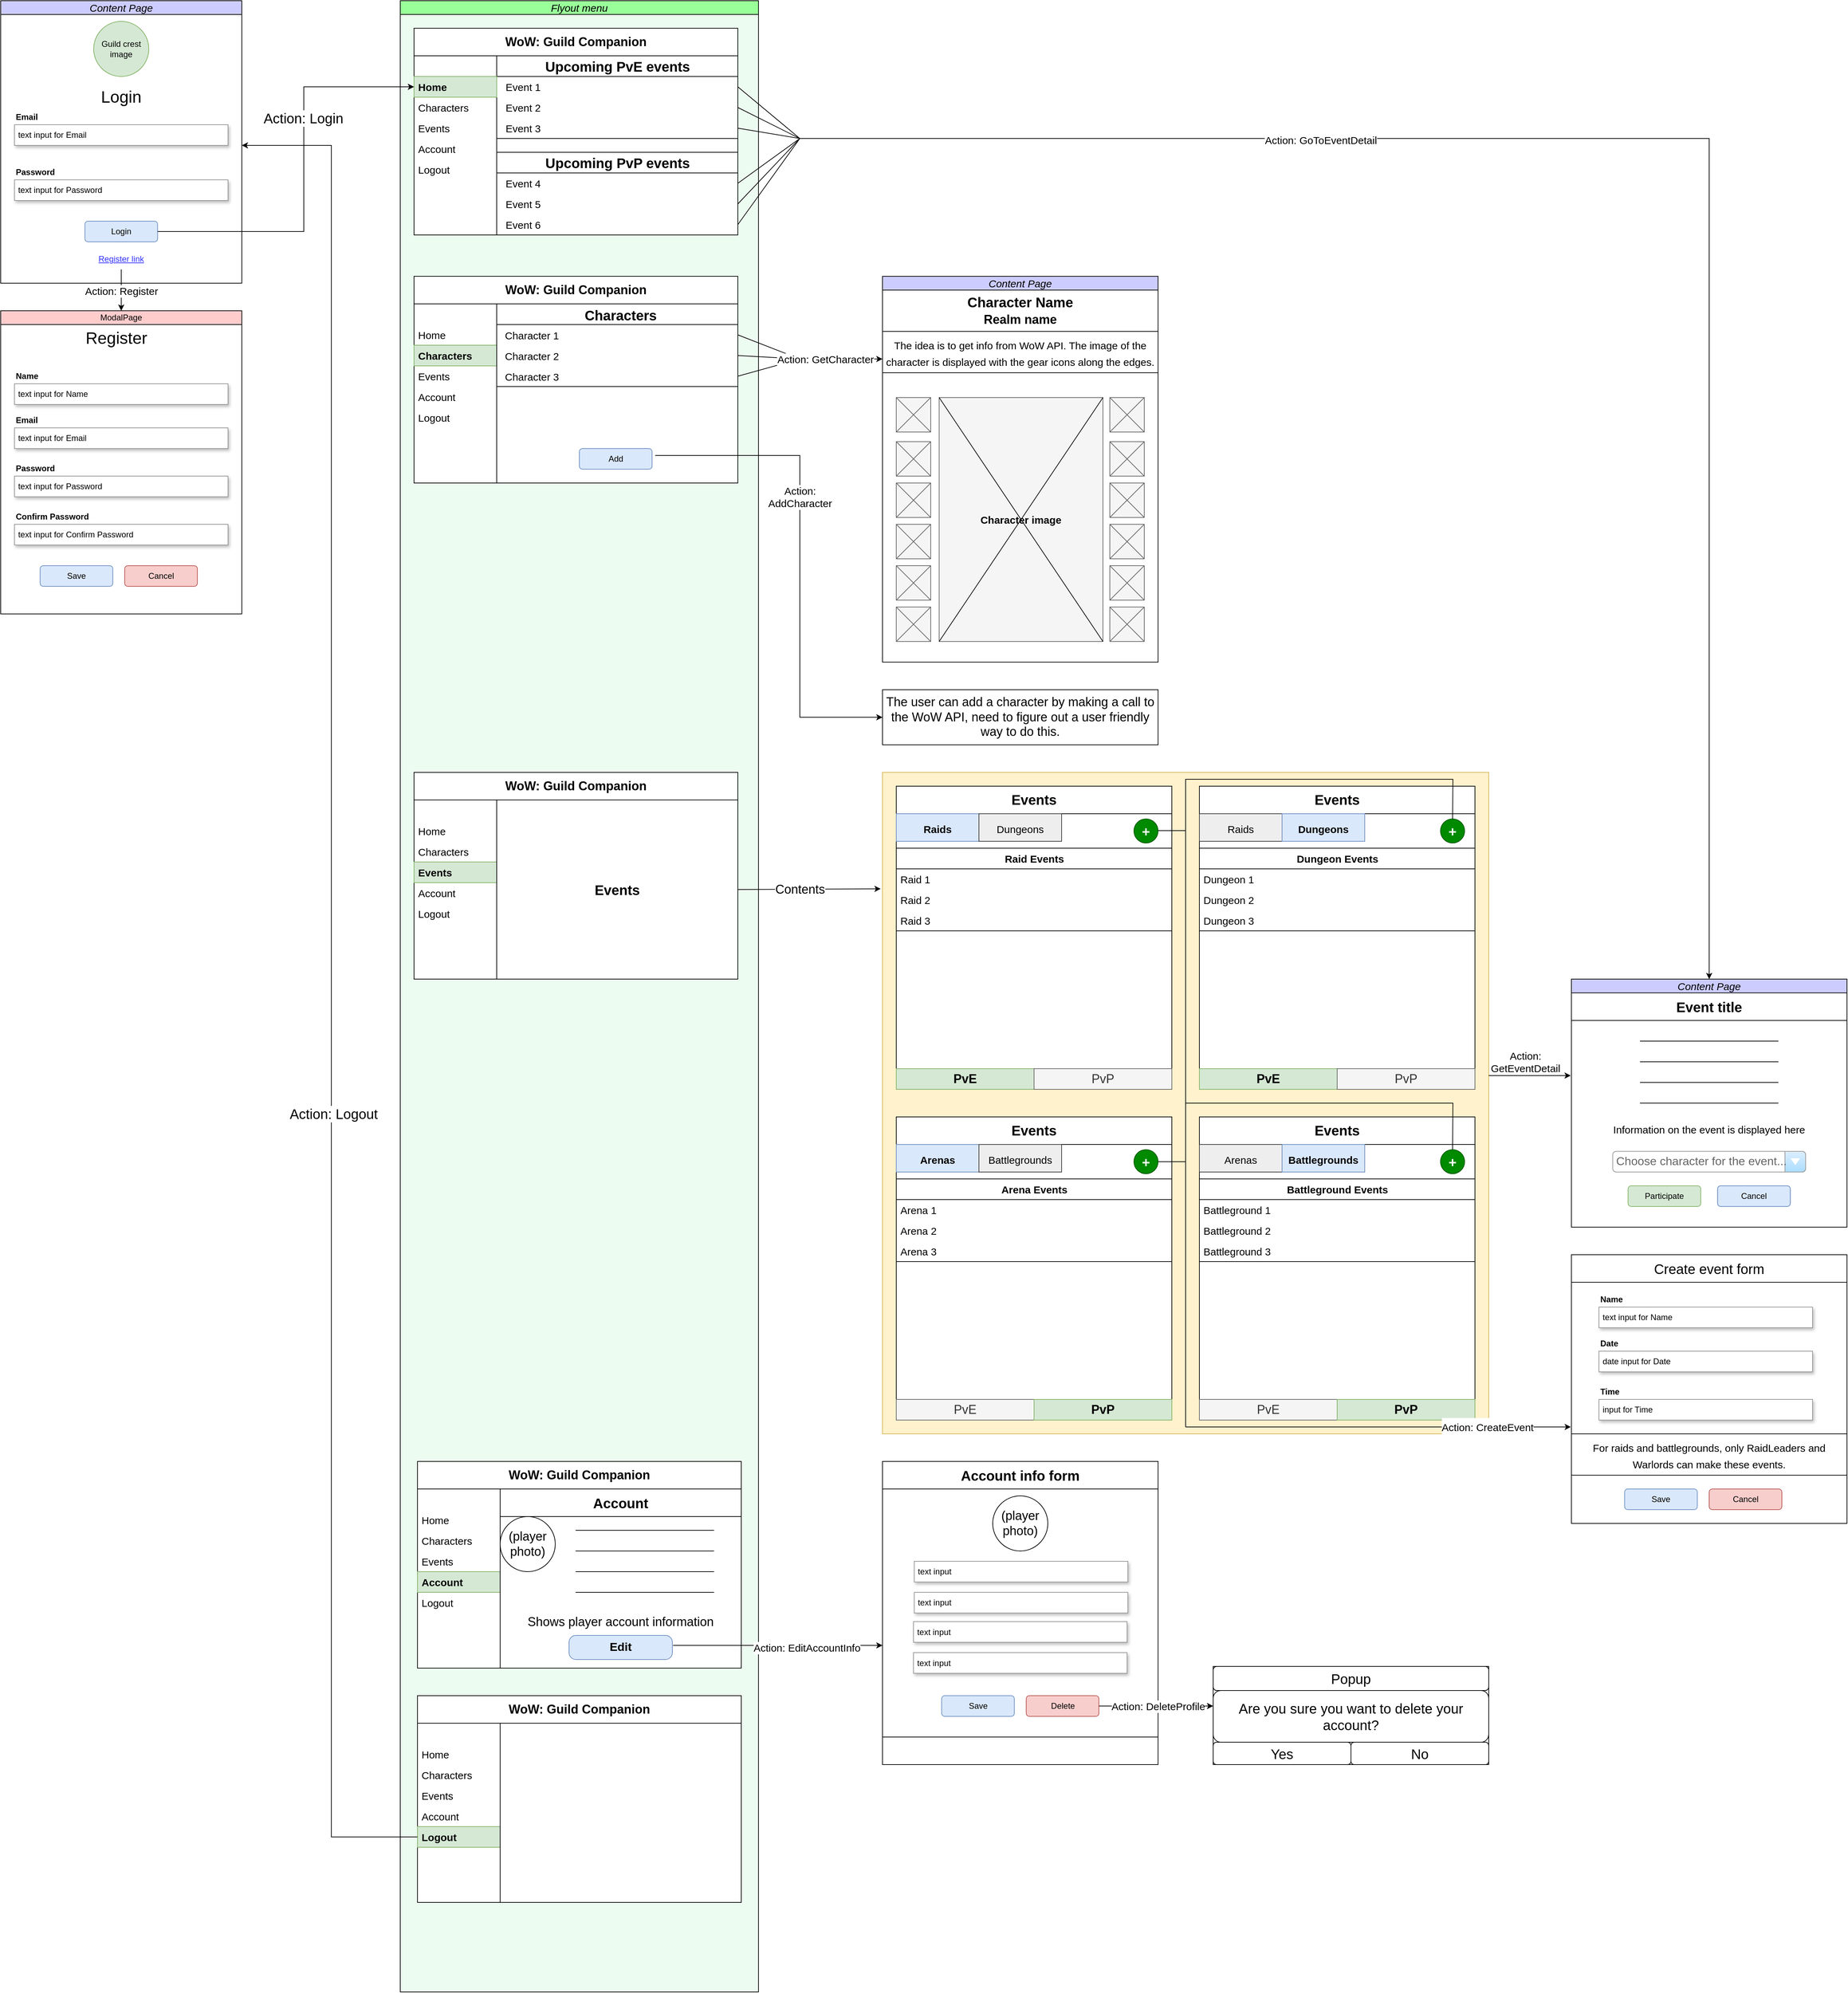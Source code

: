<mxfile version="15.5.1" type="device"><diagram name="Page-1" id="f1b7ffb7-ca1e-a977-7cf5-a751b3c06c05"><mxGraphModel dx="779" dy="1864" grid="1" gridSize="10" guides="1" tooltips="1" connect="1" arrows="1" fold="1" page="1" pageScale="1" pageWidth="826" pageHeight="1169" background="none" math="0" shadow="0"><root><mxCell id="0"/><mxCell id="1" parent="0"/><mxCell id="pUAK7JEeri2f1QFOdYpg-299" value="" style="rounded=0;whiteSpace=wrap;html=1;shadow=0;glass=0;sketch=0;fontSize=20;" vertex="1" parent="1"><mxGeometry x="1800" y="1257.5" width="400" height="142.5" as="geometry"/></mxCell><mxCell id="pUAK7JEeri2f1QFOdYpg-238" value="" style="rounded=0;whiteSpace=wrap;html=1;shadow=0;glass=0;sketch=0;fontSize=15;fillColor=#fff2cc;strokeColor=#d6b656;" vertex="1" parent="1"><mxGeometry x="1320" y="-40" width="880" height="960" as="geometry"/></mxCell><mxCell id="pUAK7JEeri2f1QFOdYpg-113" value="" style="rounded=0;whiteSpace=wrap;html=1;shadow=0;glass=0;labelBackgroundColor=none;labelBorderColor=none;sketch=0;fontSize=20;fontColor=#000000;strokeColor=#000000;fillColor=#EDFCF0;gradientColor=none;align=center;" vertex="1" parent="1"><mxGeometry x="620" y="-1140" width="520" height="2870" as="geometry"/></mxCell><mxCell id="xw2EmGuIrIeb_061qD4T-61" value="" style="rounded=0;whiteSpace=wrap;html=1;" parent="1" vertex="1"><mxGeometry x="640" y="-1110" width="470" height="290" as="geometry"/></mxCell><mxCell id="xw2EmGuIrIeb_061qD4T-62" value="&lt;font style=&quot;font-size: 18px&quot;&gt;&lt;b&gt;WoW: Guild Companion&lt;/b&gt;&lt;/font&gt;" style="rounded=0;whiteSpace=wrap;html=1;" parent="1" vertex="1"><mxGeometry x="640" y="-1120" width="470" height="40" as="geometry"/></mxCell><mxCell id="xw2EmGuIrIeb_061qD4T-76" value="" style="rounded=0;whiteSpace=wrap;html=1;glass=0;labelBackgroundColor=none;sketch=0;fontSize=15;align=center;" parent="1" vertex="1"><mxGeometry x="640" y="-1080" width="120" height="260" as="geometry"/></mxCell><mxCell id="xw2EmGuIrIeb_061qD4T-75" value="&lt;font&gt;Characters&lt;/font&gt;" style="text;strokeColor=none;fillColor=none;align=left;verticalAlign=middle;spacingLeft=4;spacingRight=4;overflow=hidden;points=[[0,0.5],[1,0.5]];portConstraint=eastwest;rotatable=0;glass=0;labelBackgroundColor=none;sketch=0;fontSize=15;html=1;fontColor=#000000;" parent="1" vertex="1"><mxGeometry x="640" y="-1020" width="120" height="30" as="geometry"/></mxCell><mxCell id="xw2EmGuIrIeb_061qD4T-77" value="&lt;font&gt;Account&lt;/font&gt;" style="text;strokeColor=none;fillColor=none;align=left;verticalAlign=middle;spacingLeft=4;spacingRight=4;overflow=hidden;points=[[0,0.5],[1,0.5]];portConstraint=eastwest;rotatable=0;glass=0;labelBackgroundColor=none;sketch=0;fontSize=15;html=1;fontColor=#000000;" parent="1" vertex="1"><mxGeometry x="640" y="-960" width="120" height="30" as="geometry"/></mxCell><mxCell id="xw2EmGuIrIeb_061qD4T-78" value="&lt;font&gt;Events&lt;/font&gt;" style="text;strokeColor=none;fillColor=none;align=left;verticalAlign=middle;spacingLeft=4;spacingRight=4;overflow=hidden;points=[[0,0.5],[1,0.5]];portConstraint=eastwest;rotatable=0;glass=0;labelBackgroundColor=none;sketch=0;fontSize=15;html=1;fontColor=#000000;" parent="1" vertex="1"><mxGeometry x="640" y="-990" width="120" height="30" as="geometry"/></mxCell><mxCell id="xw2EmGuIrIeb_061qD4T-79" value="Logout" style="text;strokeColor=none;fillColor=none;align=left;verticalAlign=middle;spacingLeft=4;spacingRight=4;overflow=hidden;points=[[0,0.5],[1,0.5]];portConstraint=eastwest;rotatable=0;glass=0;labelBackgroundColor=none;sketch=0;fontSize=15;html=1;" parent="1" vertex="1"><mxGeometry x="640" y="-930" width="120" height="30" as="geometry"/></mxCell><mxCell id="xw2EmGuIrIeb_061qD4T-81" value="&lt;font style=&quot;font-size: 20px&quot;&gt;&lt;b&gt;Upcoming PvE events&lt;/b&gt;&lt;/font&gt;" style="swimlane;fontStyle=0;childLayout=stackLayout;horizontal=1;startSize=30;horizontalStack=0;resizeParent=1;resizeParentMax=0;resizeLast=0;collapsible=1;marginBottom=0;glass=0;labelBackgroundColor=none;sketch=0;fontSize=20;align=center;verticalAlign=middle;html=1;swimlaneLine=1;shadow=0;" parent="1" vertex="1"><mxGeometry x="760" y="-1080" width="350" height="120" as="geometry"/></mxCell><mxCell id="xw2EmGuIrIeb_061qD4T-82" value="Event 1" style="text;strokeColor=none;fillColor=none;align=left;verticalAlign=middle;spacingLeft=10;spacingRight=4;overflow=hidden;points=[[0,0.5],[1,0.5]];portConstraint=eastwest;rotatable=0;glass=0;labelBackgroundColor=none;sketch=0;fontSize=15;html=1;spacingTop=0;spacing=3;" parent="xw2EmGuIrIeb_061qD4T-81" vertex="1"><mxGeometry y="30" width="350" height="30" as="geometry"/></mxCell><mxCell id="xw2EmGuIrIeb_061qD4T-83" value="Event 2" style="text;strokeColor=none;fillColor=none;align=left;verticalAlign=middle;spacingLeft=10;spacingRight=4;overflow=hidden;points=[[0,0.5],[1,0.5]];portConstraint=eastwest;rotatable=0;glass=0;labelBackgroundColor=none;sketch=0;fontSize=15;html=1;spacingTop=0;spacing=3;" parent="xw2EmGuIrIeb_061qD4T-81" vertex="1"><mxGeometry y="60" width="350" height="30" as="geometry"/></mxCell><mxCell id="xw2EmGuIrIeb_061qD4T-84" value="Event 3" style="text;strokeColor=none;fillColor=none;align=left;verticalAlign=middle;spacingLeft=10;spacingRight=4;overflow=hidden;points=[[0,0.5],[1,0.5]];portConstraint=eastwest;rotatable=0;glass=0;labelBackgroundColor=none;sketch=0;fontSize=15;html=1;spacingTop=0;spacing=3;" parent="xw2EmGuIrIeb_061qD4T-81" vertex="1"><mxGeometry y="90" width="350" height="30" as="geometry"/></mxCell><mxCell id="xw2EmGuIrIeb_061qD4T-113" value="&lt;font style=&quot;font-size: 20px&quot;&gt;&lt;b&gt;Upcoming PvP events&lt;/b&gt;&lt;/font&gt;" style="swimlane;fontStyle=0;childLayout=stackLayout;horizontal=1;startSize=30;horizontalStack=0;resizeParent=1;resizeParentMax=0;resizeLast=0;collapsible=1;marginBottom=0;glass=0;labelBackgroundColor=none;sketch=0;fontSize=15;align=center;verticalAlign=middle;html=1;swimlaneLine=1;shadow=0;" parent="1" vertex="1"><mxGeometry x="760" y="-940" width="350" height="120" as="geometry"><mxRectangle x="760" y="-640" width="180" height="30" as="alternateBounds"/></mxGeometry></mxCell><mxCell id="xw2EmGuIrIeb_061qD4T-114" value="Event 4" style="text;strokeColor=none;fillColor=none;align=left;verticalAlign=middle;spacingLeft=10;spacingRight=4;overflow=hidden;points=[[0,0.5],[1,0.5]];portConstraint=eastwest;rotatable=0;glass=0;labelBackgroundColor=none;sketch=0;fontSize=15;html=1;spacingTop=0;spacing=3;" parent="xw2EmGuIrIeb_061qD4T-113" vertex="1"><mxGeometry y="30" width="350" height="30" as="geometry"/></mxCell><mxCell id="xw2EmGuIrIeb_061qD4T-115" value="Event 5" style="text;strokeColor=none;fillColor=none;align=left;verticalAlign=middle;spacingLeft=10;spacingRight=4;overflow=hidden;points=[[0,0.5],[1,0.5]];portConstraint=eastwest;rotatable=0;glass=0;labelBackgroundColor=none;sketch=0;fontSize=15;html=1;spacingTop=0;spacing=3;" parent="xw2EmGuIrIeb_061qD4T-113" vertex="1"><mxGeometry y="60" width="350" height="30" as="geometry"/></mxCell><mxCell id="xw2EmGuIrIeb_061qD4T-116" value="Event 6" style="text;strokeColor=none;fillColor=none;align=left;verticalAlign=middle;spacingLeft=10;spacingRight=4;overflow=hidden;points=[[0,0.5],[1,0.5]];portConstraint=eastwest;rotatable=0;glass=0;labelBackgroundColor=none;sketch=0;fontSize=15;html=1;spacingTop=0;spacing=3;" parent="xw2EmGuIrIeb_061qD4T-113" vertex="1"><mxGeometry y="90" width="350" height="30" as="geometry"/></mxCell><mxCell id="pUAK7JEeri2f1QFOdYpg-3" value="" style="rounded=0;whiteSpace=wrap;html=1;shadow=0;glass=0;labelBackgroundColor=none;sketch=0;fontSize=15;align=center;verticalAlign=middle;" vertex="1" parent="1"><mxGeometry x="40" y="-1150" width="350" height="400" as="geometry"/></mxCell><mxCell id="pUAK7JEeri2f1QFOdYpg-7" value="Guild crest&lt;br&gt;image" style="ellipse;whiteSpace=wrap;html=1;aspect=fixed;fillColor=#d5e8d4;strokeColor=#82b366;" vertex="1" parent="1"><mxGeometry x="175" y="-1130" width="80" height="80" as="geometry"/></mxCell><mxCell id="pUAK7JEeri2f1QFOdYpg-8" value="&lt;font style=&quot;font-size: 24px&quot;&gt;Login&lt;/font&gt;" style="rounded=0;whiteSpace=wrap;html=1;strokeColor=#FFFFFF;" vertex="1" parent="1"><mxGeometry x="155" y="-1040" width="120" height="40" as="geometry"/></mxCell><mxCell id="pUAK7JEeri2f1QFOdYpg-9" value="&lt;font style=&quot;font-size: 12px&quot;&gt;&lt;b&gt;Email&lt;/b&gt;&lt;/font&gt;" style="rounded=0;whiteSpace=wrap;html=1;fontSize=24;strokeColor=#FFFFFF;align=left;" vertex="1" parent="1"><mxGeometry x="60" y="-1010" width="90" height="30" as="geometry"/></mxCell><mxCell id="pUAK7JEeri2f1QFOdYpg-10" value="&amp;nbsp;text input for Email" style="rounded=0;whiteSpace=wrap;html=1;fontSize=12;strokeColor=#949494;align=left;shadow=1;sketch=0;glass=0;labelBorderColor=none;labelBackgroundColor=none;" vertex="1" parent="1"><mxGeometry x="60" y="-980" width="310" height="30" as="geometry"/></mxCell><mxCell id="pUAK7JEeri2f1QFOdYpg-11" value="&lt;font style=&quot;font-size: 12px&quot;&gt;&lt;b&gt;Password&lt;/b&gt;&lt;/font&gt;" style="rounded=0;whiteSpace=wrap;html=1;fontSize=24;strokeColor=#FFFFFF;align=left;" vertex="1" parent="1"><mxGeometry x="60" y="-930" width="320" height="30" as="geometry"/></mxCell><mxCell id="pUAK7JEeri2f1QFOdYpg-12" value="&amp;nbsp;text input for Password" style="rounded=0;whiteSpace=wrap;html=1;fontSize=12;strokeColor=#949494;align=left;shadow=1;" vertex="1" parent="1"><mxGeometry x="60" y="-900" width="310" height="30" as="geometry"/></mxCell><mxCell id="pUAK7JEeri2f1QFOdYpg-13" value="&lt;u&gt;Register link&lt;/u&gt;" style="rounded=0;whiteSpace=wrap;html=1;shadow=0;fontSize=12;strokeColor=#FFFFFF;align=center;fontColor=#3333FF;" vertex="1" parent="1"><mxGeometry x="155" y="-800" width="120" height="30" as="geometry"/></mxCell><mxCell id="pUAK7JEeri2f1QFOdYpg-18" value="&lt;font style=&quot;font-size: 12px&quot;&gt;Login&lt;/font&gt;" style="rounded=1;html=1;shadow=0;dashed=0;whiteSpace=wrap;fontSize=10;fillColor=#dae8fc;align=center;strokeColor=#6c8ebf;glass=0;labelBackgroundColor=none;labelBorderColor=none;sketch=0;" vertex="1" parent="1"><mxGeometry x="162.25" y="-840" width="105.5" height="30" as="geometry"/></mxCell><mxCell id="pUAK7JEeri2f1QFOdYpg-19" value="" style="rounded=0;whiteSpace=wrap;html=1;shadow=0;glass=0;labelBackgroundColor=none;sketch=0;fontSize=15;align=center;verticalAlign=middle;" vertex="1" parent="1"><mxGeometry x="40" y="-710" width="350" height="440" as="geometry"/></mxCell><mxCell id="pUAK7JEeri2f1QFOdYpg-21" value="&lt;font style=&quot;font-size: 24px&quot;&gt;Register&lt;/font&gt;" style="rounded=0;whiteSpace=wrap;html=1;strokeColor=#FFFFFF;" vertex="1" parent="1"><mxGeometry x="147.75" y="-690" width="120" height="40" as="geometry"/></mxCell><mxCell id="pUAK7JEeri2f1QFOdYpg-22" value="&lt;font style=&quot;font-size: 12px&quot;&gt;&lt;b&gt;Email&lt;/b&gt;&lt;/font&gt;" style="rounded=0;whiteSpace=wrap;html=1;fontSize=24;strokeColor=#FFFFFF;align=left;" vertex="1" parent="1"><mxGeometry x="60" y="-570" width="320" height="30" as="geometry"/></mxCell><mxCell id="pUAK7JEeri2f1QFOdYpg-23" value="&amp;nbsp;text input for Email" style="rounded=0;whiteSpace=wrap;html=1;fontSize=12;strokeColor=#949494;align=left;shadow=1;sketch=0;glass=0;labelBorderColor=none;labelBackgroundColor=none;" vertex="1" parent="1"><mxGeometry x="60" y="-540" width="310" height="30" as="geometry"/></mxCell><mxCell id="pUAK7JEeri2f1QFOdYpg-24" value="&lt;font style=&quot;font-size: 12px&quot;&gt;&lt;b&gt;Password&lt;/b&gt;&lt;/font&gt;" style="rounded=0;whiteSpace=wrap;html=1;fontSize=24;strokeColor=#FFFFFF;align=left;" vertex="1" parent="1"><mxGeometry x="60" y="-500" width="320" height="30" as="geometry"/></mxCell><mxCell id="pUAK7JEeri2f1QFOdYpg-25" value="&amp;nbsp;text input for Password" style="rounded=0;whiteSpace=wrap;html=1;fontSize=12;strokeColor=#949494;align=left;shadow=1;" vertex="1" parent="1"><mxGeometry x="60" y="-470" width="310" height="30" as="geometry"/></mxCell><mxCell id="pUAK7JEeri2f1QFOdYpg-27" value="&lt;font style=&quot;font-size: 12px&quot;&gt;Save&lt;/font&gt;" style="rounded=1;html=1;shadow=0;dashed=0;whiteSpace=wrap;fontSize=10;fillColor=#dae8fc;align=center;strokeColor=#6c8ebf;glass=0;labelBackgroundColor=none;labelBorderColor=none;sketch=0;" vertex="1" parent="1"><mxGeometry x="97.25" y="-340" width="105.5" height="30" as="geometry"/></mxCell><mxCell id="pUAK7JEeri2f1QFOdYpg-28" value="&lt;font style=&quot;font-size: 12px&quot;&gt;&lt;b&gt;Name&lt;/b&gt;&lt;/font&gt;" style="rounded=0;whiteSpace=wrap;html=1;fontSize=24;strokeColor=#FFFFFF;align=left;" vertex="1" parent="1"><mxGeometry x="60" y="-634" width="320" height="30" as="geometry"/></mxCell><mxCell id="pUAK7JEeri2f1QFOdYpg-29" value="&amp;nbsp;text input for Name" style="rounded=0;whiteSpace=wrap;html=1;fontSize=12;strokeColor=#949494;align=left;shadow=1;sketch=0;glass=0;labelBorderColor=none;labelBackgroundColor=none;" vertex="1" parent="1"><mxGeometry x="60" y="-604" width="310" height="30" as="geometry"/></mxCell><mxCell id="pUAK7JEeri2f1QFOdYpg-30" value="&lt;font style=&quot;font-size: 12px&quot;&gt;&lt;b&gt;Confirm Password&lt;/b&gt;&lt;/font&gt;" style="rounded=0;whiteSpace=wrap;html=1;fontSize=24;strokeColor=#FFFFFF;align=left;" vertex="1" parent="1"><mxGeometry x="60" y="-430" width="320" height="30" as="geometry"/></mxCell><mxCell id="pUAK7JEeri2f1QFOdYpg-31" value="&amp;nbsp;text input for Confirm Password" style="rounded=0;whiteSpace=wrap;html=1;fontSize=12;strokeColor=#949494;align=left;shadow=1;" vertex="1" parent="1"><mxGeometry x="60" y="-400" width="310" height="30" as="geometry"/></mxCell><mxCell id="pUAK7JEeri2f1QFOdYpg-32" value="&lt;font style=&quot;font-size: 12px&quot;&gt;Cancel&lt;/font&gt;" style="rounded=1;html=1;shadow=0;dashed=0;whiteSpace=wrap;fontSize=10;fillColor=#f8cecc;align=center;strokeColor=#b85450;glass=0;labelBackgroundColor=none;labelBorderColor=none;sketch=0;" vertex="1" parent="1"><mxGeometry x="220" y="-340" width="105.5" height="30" as="geometry"/></mxCell><mxCell id="pUAK7JEeri2f1QFOdYpg-33" value="&lt;font color=&quot;#000000&quot;&gt;ModalPage&lt;/font&gt;" style="rounded=0;whiteSpace=wrap;html=1;shadow=0;glass=0;labelBackgroundColor=none;labelBorderColor=none;sketch=0;fontSize=12;fontColor=#3333FF;strokeColor=#000000;fillColor=#FFCCCC;gradientColor=none;align=center;" vertex="1" parent="1"><mxGeometry x="40" y="-710" width="350" height="20" as="geometry"/></mxCell><mxCell id="pUAK7JEeri2f1QFOdYpg-35" value="&lt;i&gt;Content Page&lt;/i&gt;" style="rounded=0;whiteSpace=wrap;html=1;shadow=0;glass=0;labelBackgroundColor=none;sketch=0;fontSize=15;align=center;verticalAlign=middle;fillColor=#CCCCFF;" vertex="1" parent="1"><mxGeometry x="40" y="-1160" width="350" height="20" as="geometry"/></mxCell><mxCell id="pUAK7JEeri2f1QFOdYpg-44" value="&lt;font&gt;&lt;b&gt;Home&lt;/b&gt;&lt;/font&gt;" style="text;strokeColor=#82b366;fillColor=#d5e8d4;align=left;verticalAlign=middle;spacingLeft=4;spacingRight=4;overflow=hidden;points=[[0,0.5],[1,0.5]];portConstraint=eastwest;rotatable=0;glass=0;labelBackgroundColor=none;sketch=0;fontSize=15;html=1;" vertex="1" parent="1"><mxGeometry x="640" y="-1050" width="120" height="30" as="geometry"/></mxCell><mxCell id="pUAK7JEeri2f1QFOdYpg-46" value="&lt;font style=&quot;font-size: 18px&quot;&gt;&lt;b&gt;WoW: Guild Companion&lt;/b&gt;&lt;/font&gt;" style="rounded=0;whiteSpace=wrap;html=1;" vertex="1" parent="1"><mxGeometry x="640" y="-760" width="470" height="40" as="geometry"/></mxCell><mxCell id="pUAK7JEeri2f1QFOdYpg-47" value="" style="rounded=0;whiteSpace=wrap;html=1;glass=0;labelBackgroundColor=none;sketch=0;fontSize=15;align=center;" vertex="1" parent="1"><mxGeometry x="640" y="-720" width="120" height="260" as="geometry"/></mxCell><mxCell id="pUAK7JEeri2f1QFOdYpg-48" value="&lt;font&gt;&lt;b&gt;Characters&lt;/b&gt;&lt;/font&gt;" style="text;strokeColor=#82b366;fillColor=#d5e8d4;align=left;verticalAlign=middle;spacingLeft=4;spacingRight=4;overflow=hidden;points=[[0,0.5],[1,0.5]];portConstraint=eastwest;rotatable=0;glass=0;labelBackgroundColor=none;sketch=0;fontSize=15;html=1;" vertex="1" parent="1"><mxGeometry x="640" y="-660" width="120" height="30" as="geometry"/></mxCell><mxCell id="pUAK7JEeri2f1QFOdYpg-49" value="&lt;font&gt;Account&lt;/font&gt;" style="text;strokeColor=none;fillColor=none;align=left;verticalAlign=middle;spacingLeft=4;spacingRight=4;overflow=hidden;points=[[0,0.5],[1,0.5]];portConstraint=eastwest;rotatable=0;glass=0;labelBackgroundColor=none;sketch=0;fontSize=15;html=1;fontColor=#000000;" vertex="1" parent="1"><mxGeometry x="640" y="-600" width="120" height="30" as="geometry"/></mxCell><mxCell id="pUAK7JEeri2f1QFOdYpg-50" value="&lt;font&gt;Events&lt;/font&gt;" style="text;strokeColor=none;fillColor=none;align=left;verticalAlign=middle;spacingLeft=4;spacingRight=4;overflow=hidden;points=[[0,0.5],[1,0.5]];portConstraint=eastwest;rotatable=0;glass=0;labelBackgroundColor=none;sketch=0;fontSize=15;html=1;fontColor=#000000;" vertex="1" parent="1"><mxGeometry x="640" y="-630" width="120" height="30" as="geometry"/></mxCell><mxCell id="pUAK7JEeri2f1QFOdYpg-51" value="Logout" style="text;strokeColor=none;fillColor=none;align=left;verticalAlign=middle;spacingLeft=4;spacingRight=4;overflow=hidden;points=[[0,0.5],[1,0.5]];portConstraint=eastwest;rotatable=0;glass=0;labelBackgroundColor=none;sketch=0;fontSize=15;html=1;" vertex="1" parent="1"><mxGeometry x="640" y="-570" width="120" height="30" as="geometry"/></mxCell><mxCell id="pUAK7JEeri2f1QFOdYpg-62" value="&lt;font&gt;Home&lt;/font&gt;" style="text;align=left;verticalAlign=middle;spacingLeft=4;spacingRight=4;overflow=hidden;points=[[0,0.5],[1,0.5]];portConstraint=eastwest;rotatable=0;glass=0;labelBackgroundColor=none;sketch=0;fontSize=15;html=1;" vertex="1" parent="1"><mxGeometry x="640" y="-690" width="120" height="30" as="geometry"/></mxCell><mxCell id="xw2EmGuIrIeb_061qD4T-87" value="" style="rounded=0;whiteSpace=wrap;html=1;shadow=0;glass=0;labelBackgroundColor=none;sketch=0;fontSize=15;align=center;verticalAlign=middle;" parent="1" vertex="1"><mxGeometry x="760" y="-720" width="350" height="260" as="geometry"/></mxCell><mxCell id="pUAK7JEeri2f1QFOdYpg-63" value="Characters" style="swimlane;fontStyle=1;childLayout=stackLayout;horizontal=1;startSize=30;horizontalStack=0;resizeParent=1;resizeParentMax=0;resizeLast=0;collapsible=1;marginBottom=0;rounded=0;shadow=0;glass=0;labelBackgroundColor=none;labelBorderColor=none;sketch=0;fontSize=20;fontColor=#000000;strokeColor=#000000;fillColor=none;gradientColor=none;align=center;spacingLeft=10;" vertex="1" parent="1"><mxGeometry x="760" y="-720" width="350" height="120" as="geometry"/></mxCell><mxCell id="pUAK7JEeri2f1QFOdYpg-64" value="Character 1" style="text;strokeColor=none;fillColor=none;align=left;verticalAlign=middle;spacingLeft=10;spacingRight=4;overflow=hidden;points=[[0,0.5],[1,0.5]];portConstraint=eastwest;rotatable=0;rounded=0;shadow=0;glass=0;labelBackgroundColor=none;labelBorderColor=none;sketch=0;fontSize=15;fontColor=#000000;" vertex="1" parent="pUAK7JEeri2f1QFOdYpg-63"><mxGeometry y="30" width="350" height="30" as="geometry"/></mxCell><mxCell id="pUAK7JEeri2f1QFOdYpg-65" value="Character 2" style="text;strokeColor=none;fillColor=none;align=left;verticalAlign=middle;spacingLeft=10;spacingRight=4;overflow=hidden;points=[[0,0.5],[1,0.5]];portConstraint=eastwest;rotatable=0;rounded=0;shadow=0;glass=0;labelBackgroundColor=none;labelBorderColor=none;sketch=0;fontSize=15;fontColor=#000000;" vertex="1" parent="pUAK7JEeri2f1QFOdYpg-63"><mxGeometry y="60" width="350" height="30" as="geometry"/></mxCell><mxCell id="pUAK7JEeri2f1QFOdYpg-66" value="Character 3" style="text;strokeColor=none;fillColor=none;align=left;verticalAlign=middle;spacingLeft=10;spacingRight=4;overflow=hidden;points=[[0,0.5],[1,0.5]];portConstraint=eastwest;rotatable=0;rounded=0;shadow=0;glass=0;labelBackgroundColor=none;labelBorderColor=none;sketch=0;fontSize=15;fontColor=#000000;" vertex="1" parent="pUAK7JEeri2f1QFOdYpg-63"><mxGeometry y="90" width="350" height="30" as="geometry"/></mxCell><mxCell id="pUAK7JEeri2f1QFOdYpg-69" value="&lt;font style=&quot;font-size: 18px&quot;&gt;&lt;b&gt;WoW: Guild Companion&lt;/b&gt;&lt;/font&gt;" style="rounded=0;whiteSpace=wrap;html=1;" vertex="1" parent="1"><mxGeometry x="640" y="-40" width="470" height="40" as="geometry"/></mxCell><mxCell id="pUAK7JEeri2f1QFOdYpg-70" value="" style="rounded=0;whiteSpace=wrap;html=1;glass=0;labelBackgroundColor=none;sketch=0;fontSize=15;align=center;" vertex="1" parent="1"><mxGeometry x="640" width="120" height="260" as="geometry"/></mxCell><mxCell id="pUAK7JEeri2f1QFOdYpg-71" value="&lt;font&gt;Characters&lt;/font&gt;" style="text;align=left;verticalAlign=middle;spacingLeft=4;spacingRight=4;overflow=hidden;points=[[0,0.5],[1,0.5]];portConstraint=eastwest;rotatable=0;glass=0;labelBackgroundColor=none;sketch=0;fontSize=15;html=1;" vertex="1" parent="1"><mxGeometry x="640" y="60" width="120" height="30" as="geometry"/></mxCell><mxCell id="pUAK7JEeri2f1QFOdYpg-72" value="&lt;font&gt;Account&lt;/font&gt;" style="text;strokeColor=none;fillColor=none;align=left;verticalAlign=middle;spacingLeft=4;spacingRight=4;overflow=hidden;points=[[0,0.5],[1,0.5]];portConstraint=eastwest;rotatable=0;glass=0;labelBackgroundColor=none;sketch=0;fontSize=15;html=1;fontColor=#000000;" vertex="1" parent="1"><mxGeometry x="640" y="120" width="120" height="30" as="geometry"/></mxCell><mxCell id="pUAK7JEeri2f1QFOdYpg-73" value="&lt;font&gt;Events&lt;/font&gt;" style="text;strokeColor=#82b366;fillColor=#d5e8d4;align=left;verticalAlign=middle;spacingLeft=4;spacingRight=4;overflow=hidden;points=[[0,0.5],[1,0.5]];portConstraint=eastwest;rotatable=0;glass=0;labelBackgroundColor=none;sketch=0;fontSize=15;html=1;fontStyle=1" vertex="1" parent="1"><mxGeometry x="640" y="90" width="120" height="30" as="geometry"/></mxCell><mxCell id="pUAK7JEeri2f1QFOdYpg-74" value="Logout" style="text;strokeColor=none;fillColor=none;align=left;verticalAlign=middle;spacingLeft=4;spacingRight=4;overflow=hidden;points=[[0,0.5],[1,0.5]];portConstraint=eastwest;rotatable=0;glass=0;labelBackgroundColor=none;sketch=0;fontSize=15;html=1;" vertex="1" parent="1"><mxGeometry x="640" y="150" width="120" height="30" as="geometry"/></mxCell><mxCell id="pUAK7JEeri2f1QFOdYpg-77" value="&lt;font&gt;Home&lt;/font&gt;" style="text;align=left;verticalAlign=middle;spacingLeft=4;spacingRight=4;overflow=hidden;points=[[0,0.5],[1,0.5]];portConstraint=eastwest;rotatable=0;glass=0;labelBackgroundColor=none;sketch=0;fontSize=15;html=1;" vertex="1" parent="1"><mxGeometry x="640" y="30" width="120" height="30" as="geometry"/></mxCell><mxCell id="pUAK7JEeri2f1QFOdYpg-78" value="" style="rounded=0;whiteSpace=wrap;html=1;shadow=0;glass=0;labelBackgroundColor=none;sketch=0;fontSize=15;align=center;verticalAlign=middle;" vertex="1" parent="1"><mxGeometry x="760" width="350" height="260" as="geometry"/></mxCell><mxCell id="pUAK7JEeri2f1QFOdYpg-84" value="&lt;b&gt;Events&lt;/b&gt;" style="rounded=0;whiteSpace=wrap;html=1;shadow=0;glass=0;labelBackgroundColor=none;labelBorderColor=none;sketch=0;fontSize=20;fontColor=#000000;strokeColor=#000000;fillColor=none;gradientColor=none;align=center;" vertex="1" parent="1"><mxGeometry x="760" width="350" height="260" as="geometry"/></mxCell><mxCell id="pUAK7JEeri2f1QFOdYpg-86" value="&lt;font style=&quot;font-size: 18px&quot;&gt;&lt;b&gt;WoW: Guild Companion&lt;/b&gt;&lt;/font&gt;" style="rounded=0;whiteSpace=wrap;html=1;" vertex="1" parent="1"><mxGeometry x="645" y="960" width="470" height="40" as="geometry"/></mxCell><mxCell id="pUAK7JEeri2f1QFOdYpg-87" value="" style="rounded=0;whiteSpace=wrap;html=1;glass=0;labelBackgroundColor=none;sketch=0;fontSize=15;align=center;" vertex="1" parent="1"><mxGeometry x="645" y="1000" width="120" height="260" as="geometry"/></mxCell><mxCell id="pUAK7JEeri2f1QFOdYpg-88" value="&lt;font&gt;Characters&lt;/font&gt;" style="text;align=left;verticalAlign=middle;spacingLeft=4;spacingRight=4;overflow=hidden;points=[[0,0.5],[1,0.5]];portConstraint=eastwest;rotatable=0;glass=0;labelBackgroundColor=none;sketch=0;fontSize=15;html=1;" vertex="1" parent="1"><mxGeometry x="645" y="1060" width="120" height="30" as="geometry"/></mxCell><mxCell id="pUAK7JEeri2f1QFOdYpg-89" value="&lt;font&gt;&lt;b&gt;Account&lt;/b&gt;&lt;/font&gt;" style="text;strokeColor=#82b366;fillColor=#d5e8d4;align=left;verticalAlign=middle;spacingLeft=4;spacingRight=4;overflow=hidden;points=[[0,0.5],[1,0.5]];portConstraint=eastwest;rotatable=0;glass=0;labelBackgroundColor=none;sketch=0;fontSize=15;html=1;" vertex="1" parent="1"><mxGeometry x="645" y="1120" width="120" height="30" as="geometry"/></mxCell><mxCell id="pUAK7JEeri2f1QFOdYpg-90" value="&lt;font style=&quot;font-weight: normal&quot;&gt;Events&lt;/font&gt;" style="text;align=left;verticalAlign=middle;spacingLeft=4;spacingRight=4;overflow=hidden;points=[[0,0.5],[1,0.5]];portConstraint=eastwest;rotatable=0;glass=0;labelBackgroundColor=none;sketch=0;fontSize=15;html=1;fontStyle=1" vertex="1" parent="1"><mxGeometry x="645" y="1090" width="120" height="30" as="geometry"/></mxCell><mxCell id="pUAK7JEeri2f1QFOdYpg-91" value="Logout" style="text;strokeColor=none;fillColor=none;align=left;verticalAlign=middle;spacingLeft=4;spacingRight=4;overflow=hidden;points=[[0,0.5],[1,0.5]];portConstraint=eastwest;rotatable=0;glass=0;labelBackgroundColor=none;sketch=0;fontSize=15;html=1;" vertex="1" parent="1"><mxGeometry x="645" y="1150" width="120" height="30" as="geometry"/></mxCell><mxCell id="pUAK7JEeri2f1QFOdYpg-93" value="&lt;font&gt;Home&lt;/font&gt;" style="text;align=left;verticalAlign=middle;spacingLeft=4;spacingRight=4;overflow=hidden;points=[[0,0.5],[1,0.5]];portConstraint=eastwest;rotatable=0;glass=0;labelBackgroundColor=none;sketch=0;fontSize=15;html=1;" vertex="1" parent="1"><mxGeometry x="645" y="1030" width="120" height="30" as="geometry"/></mxCell><mxCell id="pUAK7JEeri2f1QFOdYpg-94" value="" style="rounded=0;whiteSpace=wrap;html=1;shadow=0;glass=0;labelBackgroundColor=none;sketch=0;fontSize=15;align=center;verticalAlign=middle;" vertex="1" parent="1"><mxGeometry x="765" y="1000" width="350" height="260" as="geometry"/></mxCell><mxCell id="pUAK7JEeri2f1QFOdYpg-95" value="&lt;b&gt;Account&lt;/b&gt;" style="rounded=0;whiteSpace=wrap;html=1;shadow=0;glass=0;labelBackgroundColor=none;labelBorderColor=none;sketch=0;fontSize=20;fontColor=#000000;strokeColor=#000000;fillColor=none;gradientColor=none;align=center;" vertex="1" parent="1"><mxGeometry x="765" y="1000" width="350" height="40" as="geometry"/></mxCell><mxCell id="pUAK7JEeri2f1QFOdYpg-96" value="&lt;br&gt;&lt;br&gt;&lt;br&gt;&lt;br&gt;Shows player account information" style="rounded=0;whiteSpace=wrap;html=1;shadow=0;glass=0;labelBackgroundColor=none;sketch=0;fontSize=18;align=center;verticalAlign=middle;" vertex="1" parent="1"><mxGeometry x="765" y="1040" width="350" height="220" as="geometry"/></mxCell><mxCell id="xw2EmGuIrIeb_061qD4T-151" value="(player photo)" style="ellipse;whiteSpace=wrap;html=1;aspect=fixed;shadow=0;glass=0;labelBackgroundColor=none;sketch=0;fontSize=18;align=center;verticalAlign=middle;" parent="1" vertex="1"><mxGeometry x="765" y="1040" width="80" height="80" as="geometry"/></mxCell><mxCell id="xw2EmGuIrIeb_061qD4T-152" value="" style="shape=partialRectangle;whiteSpace=wrap;html=1;left=0;right=0;fillColor=none;shadow=0;glass=0;labelBackgroundColor=none;sketch=0;fontSize=18;align=center;verticalAlign=middle;" parent="1" vertex="1"><mxGeometry x="875" y="1060" width="200" height="30" as="geometry"/></mxCell><mxCell id="xw2EmGuIrIeb_061qD4T-153" value="" style="shape=partialRectangle;whiteSpace=wrap;html=1;left=0;right=0;fillColor=none;shadow=0;glass=0;labelBackgroundColor=none;sketch=0;fontSize=18;align=center;verticalAlign=middle;" parent="1" vertex="1"><mxGeometry x="875" y="1120" width="200" height="30" as="geometry"/></mxCell><mxCell id="pUAK7JEeri2f1QFOdYpg-97" value="Edit" style="strokeWidth=1;shadow=0;dashed=0;align=center;html=1;shape=mxgraph.mockup.buttons.button;strokeColor=#6c8ebf;mainText=;buttonStyle=round;fontSize=17;fontStyle=1;fillColor=#dae8fc;whiteSpace=wrap;glass=0;labelBackgroundColor=none;sketch=0;" vertex="1" parent="1"><mxGeometry x="865" y="1212.5" width="150" height="35" as="geometry"/></mxCell><mxCell id="pUAK7JEeri2f1QFOdYpg-99" value="&lt;font style=&quot;font-size: 18px&quot;&gt;&lt;b&gt;WoW: Guild Companion&lt;/b&gt;&lt;/font&gt;" style="rounded=0;whiteSpace=wrap;html=1;" vertex="1" parent="1"><mxGeometry x="645" y="1300" width="470" height="40" as="geometry"/></mxCell><mxCell id="pUAK7JEeri2f1QFOdYpg-100" value="" style="rounded=0;whiteSpace=wrap;html=1;glass=0;labelBackgroundColor=none;sketch=0;fontSize=15;align=center;" vertex="1" parent="1"><mxGeometry x="645" y="1340" width="120" height="260" as="geometry"/></mxCell><mxCell id="pUAK7JEeri2f1QFOdYpg-101" value="&lt;font&gt;Characters&lt;/font&gt;" style="text;align=left;verticalAlign=middle;spacingLeft=4;spacingRight=4;overflow=hidden;points=[[0,0.5],[1,0.5]];portConstraint=eastwest;rotatable=0;glass=0;labelBackgroundColor=none;sketch=0;fontSize=15;html=1;" vertex="1" parent="1"><mxGeometry x="645" y="1400" width="120" height="30" as="geometry"/></mxCell><mxCell id="pUAK7JEeri2f1QFOdYpg-102" value="&lt;font&gt;Account&lt;/font&gt;" style="text;align=left;verticalAlign=middle;spacingLeft=4;spacingRight=4;overflow=hidden;points=[[0,0.5],[1,0.5]];portConstraint=eastwest;rotatable=0;glass=0;labelBackgroundColor=none;sketch=0;fontSize=15;html=1;" vertex="1" parent="1"><mxGeometry x="645" y="1460" width="120" height="30" as="geometry"/></mxCell><mxCell id="pUAK7JEeri2f1QFOdYpg-103" value="&lt;font style=&quot;font-weight: normal&quot;&gt;Events&lt;/font&gt;" style="text;align=left;verticalAlign=middle;spacingLeft=4;spacingRight=4;overflow=hidden;points=[[0,0.5],[1,0.5]];portConstraint=eastwest;rotatable=0;glass=0;labelBackgroundColor=none;sketch=0;fontSize=15;html=1;fontStyle=1" vertex="1" parent="1"><mxGeometry x="645" y="1430" width="120" height="30" as="geometry"/></mxCell><mxCell id="pUAK7JEeri2f1QFOdYpg-104" value="&lt;b&gt;Logout&lt;/b&gt;" style="text;strokeColor=#82b366;fillColor=#d5e8d4;align=left;verticalAlign=middle;spacingLeft=4;spacingRight=4;overflow=hidden;points=[[0,0.5],[1,0.5]];portConstraint=eastwest;rotatable=0;glass=0;labelBackgroundColor=none;sketch=0;fontSize=15;html=1;" vertex="1" parent="1"><mxGeometry x="645" y="1490" width="120" height="30" as="geometry"/></mxCell><mxCell id="pUAK7JEeri2f1QFOdYpg-105" value="&lt;font&gt;Home&lt;/font&gt;" style="text;align=left;verticalAlign=middle;spacingLeft=4;spacingRight=4;overflow=hidden;points=[[0,0.5],[1,0.5]];portConstraint=eastwest;rotatable=0;glass=0;labelBackgroundColor=none;sketch=0;fontSize=15;html=1;" vertex="1" parent="1"><mxGeometry x="645" y="1370" width="120" height="30" as="geometry"/></mxCell><mxCell id="pUAK7JEeri2f1QFOdYpg-106" value="" style="rounded=0;whiteSpace=wrap;html=1;shadow=0;glass=0;labelBackgroundColor=none;sketch=0;fontSize=15;align=center;verticalAlign=middle;" vertex="1" parent="1"><mxGeometry x="765" y="1340" width="350" height="260" as="geometry"/></mxCell><object label="" id="pUAK7JEeri2f1QFOdYpg-120"><mxCell style="endArrow=classic;html=1;rounded=0;fontSize=20;fontColor=#000000;fillColor=#6666FF;elbow=vertical;entryX=0.5;entryY=0;entryDx=0;entryDy=0;exitX=0.5;exitY=1;exitDx=0;exitDy=0;" edge="1" parent="1" source="pUAK7JEeri2f1QFOdYpg-13" target="pUAK7JEeri2f1QFOdYpg-33"><mxGeometry width="50" height="50" relative="1" as="geometry"><mxPoint x="210" y="-770" as="sourcePoint"/><mxPoint x="260" y="-820" as="targetPoint"/><Array as="points"><mxPoint x="215" y="-740"/></Array></mxGeometry></mxCell></object><mxCell id="pUAK7JEeri2f1QFOdYpg-161" value="Action: Register" style="edgeLabel;html=1;align=center;verticalAlign=middle;resizable=0;points=[];fontSize=15;fontColor=#000000;" vertex="1" connectable="0" parent="pUAK7JEeri2f1QFOdYpg-120"><mxGeometry x="0.286" y="1" relative="1" as="geometry"><mxPoint x="-1" y="-8" as="offset"/></mxGeometry></mxCell><mxCell id="pUAK7JEeri2f1QFOdYpg-121" value="&lt;i&gt;Flyout menu&lt;/i&gt;" style="rounded=0;whiteSpace=wrap;html=1;shadow=0;glass=0;labelBackgroundColor=none;sketch=0;fontSize=15;align=center;verticalAlign=middle;fillColor=#99FF99;strokeColor=#000000;" vertex="1" parent="1"><mxGeometry x="620" y="-1160" width="520" height="20" as="geometry"/></mxCell><mxCell id="pUAK7JEeri2f1QFOdYpg-122" value="" style="endArrow=classic;html=1;rounded=0;fontSize=20;fontColor=#000000;fillColor=#6666FF;elbow=vertical;exitX=0;exitY=0.5;exitDx=0;exitDy=0;entryX=1;entryY=0.5;entryDx=0;entryDy=0;" edge="1" parent="1" source="pUAK7JEeri2f1QFOdYpg-104" target="pUAK7JEeri2f1QFOdYpg-3"><mxGeometry width="50" height="50" relative="1" as="geometry"><mxPoint x="550" y="470" as="sourcePoint"/><mxPoint x="520" y="-1020" as="targetPoint"/><Array as="points"><mxPoint x="520" y="1505"/><mxPoint x="520" y="465"/><mxPoint x="520" y="-950"/></Array></mxGeometry></mxCell><mxCell id="pUAK7JEeri2f1QFOdYpg-123" value="Action: Logout" style="edgeLabel;html=1;align=center;verticalAlign=middle;resizable=0;points=[];fontSize=20;fontColor=#000000;" vertex="1" connectable="0" parent="pUAK7JEeri2f1QFOdYpg-122"><mxGeometry x="-0.133" y="-3" relative="1" as="geometry"><mxPoint as="offset"/></mxGeometry></mxCell><mxCell id="pUAK7JEeri2f1QFOdYpg-124" value="" style="endArrow=classic;html=1;rounded=0;fontSize=20;fontColor=#000000;fillColor=#6666FF;elbow=vertical;exitX=1;exitY=0.5;exitDx=0;exitDy=0;entryX=0;entryY=0.5;entryDx=0;entryDy=0;" edge="1" parent="1" source="pUAK7JEeri2f1QFOdYpg-18" target="pUAK7JEeri2f1QFOdYpg-44"><mxGeometry width="50" height="50" relative="1" as="geometry"><mxPoint x="460" y="-1060" as="sourcePoint"/><mxPoint x="510" y="-1110" as="targetPoint"/><Array as="points"><mxPoint x="480" y="-825"/><mxPoint x="480" y="-1035"/></Array></mxGeometry></mxCell><mxCell id="pUAK7JEeri2f1QFOdYpg-125" value="Action: Login" style="edgeLabel;html=1;align=center;verticalAlign=middle;resizable=0;points=[];fontSize=20;fontColor=#000000;" vertex="1" connectable="0" parent="pUAK7JEeri2f1QFOdYpg-124"><mxGeometry x="0.299" y="1" relative="1" as="geometry"><mxPoint as="offset"/></mxGeometry></mxCell><mxCell id="pUAK7JEeri2f1QFOdYpg-133" value="" style="endArrow=none;html=1;rounded=0;fontSize=20;fontColor=#000000;fillColor=#6666FF;elbow=vertical;exitX=1;exitY=0.5;exitDx=0;exitDy=0;" edge="1" parent="1" source="xw2EmGuIrIeb_061qD4T-82"><mxGeometry width="50" height="50" relative="1" as="geometry"><mxPoint x="1190" y="-980" as="sourcePoint"/><mxPoint x="1200" y="-960" as="targetPoint"/></mxGeometry></mxCell><mxCell id="pUAK7JEeri2f1QFOdYpg-134" value="" style="endArrow=none;html=1;rounded=0;fontSize=20;fontColor=#000000;fillColor=#6666FF;elbow=vertical;exitX=1;exitY=0.5;exitDx=0;exitDy=0;" edge="1" parent="1" source="xw2EmGuIrIeb_061qD4T-83"><mxGeometry width="50" height="50" relative="1" as="geometry"><mxPoint x="1170" y="-1020" as="sourcePoint"/><mxPoint x="1200" y="-960" as="targetPoint"/></mxGeometry></mxCell><mxCell id="pUAK7JEeri2f1QFOdYpg-135" value="" style="endArrow=none;html=1;rounded=0;fontSize=20;fontColor=#000000;fillColor=#6666FF;elbow=vertical;exitX=1;exitY=0.5;exitDx=0;exitDy=0;" edge="1" parent="1" source="xw2EmGuIrIeb_061qD4T-84"><mxGeometry width="50" height="50" relative="1" as="geometry"><mxPoint x="1130" y="-1015" as="sourcePoint"/><mxPoint x="1200" y="-960" as="targetPoint"/></mxGeometry></mxCell><mxCell id="pUAK7JEeri2f1QFOdYpg-136" value="" style="endArrow=none;html=1;rounded=0;fontSize=20;fontColor=#000000;fillColor=#6666FF;elbow=vertical;exitX=1;exitY=0.5;exitDx=0;exitDy=0;" edge="1" parent="1" source="xw2EmGuIrIeb_061qD4T-114"><mxGeometry width="50" height="50" relative="1" as="geometry"><mxPoint x="1140" y="-1005" as="sourcePoint"/><mxPoint x="1200" y="-960" as="targetPoint"/></mxGeometry></mxCell><mxCell id="pUAK7JEeri2f1QFOdYpg-137" value="" style="endArrow=none;html=1;rounded=0;fontSize=20;fontColor=#000000;fillColor=#6666FF;elbow=vertical;entryX=1;entryY=0.5;entryDx=0;entryDy=0;" edge="1" parent="1" target="xw2EmGuIrIeb_061qD4T-115"><mxGeometry width="50" height="50" relative="1" as="geometry"><mxPoint x="1200" y="-960" as="sourcePoint"/><mxPoint x="1240" y="-920" as="targetPoint"/></mxGeometry></mxCell><mxCell id="pUAK7JEeri2f1QFOdYpg-138" value="" style="endArrow=none;html=1;rounded=0;fontSize=20;fontColor=#000000;fillColor=#6666FF;elbow=vertical;entryX=1;entryY=0.5;entryDx=0;entryDy=0;" edge="1" parent="1" target="xw2EmGuIrIeb_061qD4T-116"><mxGeometry width="50" height="50" relative="1" as="geometry"><mxPoint x="1200" y="-960" as="sourcePoint"/><mxPoint x="1250" y="-910" as="targetPoint"/></mxGeometry></mxCell><mxCell id="pUAK7JEeri2f1QFOdYpg-139" value="" style="endArrow=classic;html=1;rounded=0;fontSize=20;fontColor=#000000;fillColor=#6666FF;elbow=vertical;entryX=0.5;entryY=0;entryDx=0;entryDy=0;" edge="1" parent="1" target="pUAK7JEeri2f1QFOdYpg-270"><mxGeometry width="50" height="50" relative="1" as="geometry"><mxPoint x="1200" y="-960" as="sourcePoint"/><mxPoint x="2000" y="-960" as="targetPoint"/><Array as="points"><mxPoint x="2520" y="-960"/></Array></mxGeometry></mxCell><mxCell id="pUAK7JEeri2f1QFOdYpg-140" value="&lt;font style=&quot;font-size: 15px&quot;&gt;Action: GoToEventDetail&lt;/font&gt;" style="edgeLabel;html=1;align=center;verticalAlign=middle;resizable=0;points=[];fontSize=20;fontColor=#000000;" vertex="1" connectable="0" parent="pUAK7JEeri2f1QFOdYpg-139"><mxGeometry x="-0.4" y="2" relative="1" as="geometry"><mxPoint x="-6" y="2" as="offset"/></mxGeometry></mxCell><mxCell id="pUAK7JEeri2f1QFOdYpg-163" value="" style="endArrow=none;html=1;rounded=0;fontSize=15;fontColor=#000000;fillColor=#6666FF;elbow=vertical;exitX=1;exitY=0.5;exitDx=0;exitDy=0;" edge="1" parent="1" source="pUAK7JEeri2f1QFOdYpg-64"><mxGeometry width="50" height="50" relative="1" as="geometry"><mxPoint x="1300" y="-520" as="sourcePoint"/><mxPoint x="1200" y="-640" as="targetPoint"/></mxGeometry></mxCell><mxCell id="pUAK7JEeri2f1QFOdYpg-164" value="" style="endArrow=none;html=1;rounded=0;fontSize=15;fontColor=#000000;fillColor=#6666FF;elbow=vertical;exitX=1;exitY=0.5;exitDx=0;exitDy=0;" edge="1" parent="1" source="pUAK7JEeri2f1QFOdYpg-65"><mxGeometry width="50" height="50" relative="1" as="geometry"><mxPoint x="1120" y="-665" as="sourcePoint"/><mxPoint x="1200" y="-640" as="targetPoint"/></mxGeometry></mxCell><mxCell id="pUAK7JEeri2f1QFOdYpg-165" value="" style="endArrow=none;html=1;rounded=0;fontSize=15;fontColor=#000000;fillColor=#6666FF;elbow=vertical;exitX=1;exitY=0.5;exitDx=0;exitDy=0;" edge="1" parent="1" source="pUAK7JEeri2f1QFOdYpg-66"><mxGeometry width="50" height="50" relative="1" as="geometry"><mxPoint x="1130" y="-655" as="sourcePoint"/><mxPoint x="1200" y="-640" as="targetPoint"/></mxGeometry></mxCell><mxCell id="pUAK7JEeri2f1QFOdYpg-166" value="" style="endArrow=classic;html=1;rounded=0;fontSize=15;fontColor=#000000;fillColor=#6666FF;elbow=vertical;" edge="1" parent="1"><mxGeometry width="50" height="50" relative="1" as="geometry"><mxPoint x="1200" y="-640" as="sourcePoint"/><mxPoint x="1320" y="-640" as="targetPoint"/></mxGeometry></mxCell><mxCell id="pUAK7JEeri2f1QFOdYpg-328" value="Action: GetCharacter" style="edgeLabel;html=1;align=center;verticalAlign=middle;resizable=0;points=[];fontSize=15;" vertex="1" connectable="0" parent="pUAK7JEeri2f1QFOdYpg-166"><mxGeometry x="-0.383" relative="1" as="geometry"><mxPoint as="offset"/></mxGeometry></mxCell><mxCell id="pUAK7JEeri2f1QFOdYpg-167" value="" style="rounded=0;whiteSpace=wrap;html=1;shadow=0;glass=0;labelBackgroundColor=none;labelBorderColor=none;sketch=0;fontSize=20;align=center;verticalAlign=top;" vertex="1" parent="1"><mxGeometry x="1320" y="-760" width="400" height="560" as="geometry"/></mxCell><mxCell id="pUAK7JEeri2f1QFOdYpg-168" value="&lt;i&gt;Content Page&lt;/i&gt;" style="rounded=0;whiteSpace=wrap;html=1;shadow=0;glass=0;labelBackgroundColor=none;sketch=0;fontSize=15;align=center;verticalAlign=middle;fillColor=#CCCCFF;" vertex="1" parent="1"><mxGeometry x="1320" y="-760" width="400" height="20" as="geometry"/></mxCell><mxCell id="pUAK7JEeri2f1QFOdYpg-169" value="&lt;b&gt;Character Name&lt;br&gt;&lt;font style=&quot;font-size: 18px&quot;&gt;Realm name&lt;/font&gt;&lt;br&gt;&lt;/b&gt;" style="rounded=0;whiteSpace=wrap;html=1;shadow=0;glass=0;labelBackgroundColor=none;labelBorderColor=none;sketch=0;fontSize=20;align=center;" vertex="1" parent="1"><mxGeometry x="1320" y="-740" width="400" height="60" as="geometry"/></mxCell><mxCell id="pUAK7JEeri2f1QFOdYpg-172" value="&lt;span style=&quot;font-size: 15px&quot;&gt;The idea is to get info from WoW API. The image of the character is displayed with the gear icons along the edges.&lt;br&gt;&lt;/span&gt;" style="rounded=0;whiteSpace=wrap;html=1;shadow=0;glass=0;labelBackgroundColor=none;labelBorderColor=none;sketch=0;fontSize=20;align=center;" vertex="1" parent="1"><mxGeometry x="1320" y="-680" width="400" height="60" as="geometry"/></mxCell><mxCell id="pUAK7JEeri2f1QFOdYpg-174" value="&lt;b&gt;&lt;font color=&quot;#000000&quot;&gt;Character image&lt;/font&gt;&lt;/b&gt;" style="rounded=0;whiteSpace=wrap;html=1;shadow=0;glass=0;labelBackgroundColor=none;labelBorderColor=none;sketch=0;fontSize=15;align=center;verticalAlign=middle;fillColor=#f5f5f5;strokeColor=#666666;fontColor=#333333;" vertex="1" parent="1"><mxGeometry x="1402.25" y="-584" width="237.75" height="354" as="geometry"/></mxCell><mxCell id="pUAK7JEeri2f1QFOdYpg-175" value="" style="endArrow=none;html=1;rounded=0;fontSize=15;fontColor=#000000;fillColor=#6666FF;elbow=vertical;exitX=1;exitY=1;exitDx=0;exitDy=0;entryX=0;entryY=0;entryDx=0;entryDy=0;" edge="1" parent="1" source="pUAK7JEeri2f1QFOdYpg-174" target="pUAK7JEeri2f1QFOdYpg-174"><mxGeometry width="50" height="50" relative="1" as="geometry"><mxPoint x="1300" y="-320" as="sourcePoint"/><mxPoint x="1350" y="-370" as="targetPoint"/></mxGeometry></mxCell><mxCell id="pUAK7JEeri2f1QFOdYpg-176" value="" style="endArrow=none;html=1;rounded=0;fontSize=15;fontColor=#000000;fillColor=#6666FF;elbow=vertical;exitX=1;exitY=0;exitDx=0;exitDy=0;entryX=0;entryY=1;entryDx=0;entryDy=0;" edge="1" parent="1" source="pUAK7JEeri2f1QFOdYpg-174" target="pUAK7JEeri2f1QFOdYpg-174"><mxGeometry width="50" height="50" relative="1" as="geometry"><mxPoint x="1660" y="-220" as="sourcePoint"/><mxPoint x="1412.25" y="-574" as="targetPoint"/></mxGeometry></mxCell><mxCell id="pUAK7JEeri2f1QFOdYpg-177" value="" style="verticalLabelPosition=bottom;shadow=0;dashed=0;align=center;html=1;verticalAlign=top;strokeWidth=1;shape=mxgraph.mockup.graphics.simpleIcon;rounded=0;glass=0;labelBackgroundColor=none;labelBorderColor=none;sketch=0;fontSize=15;fillColor=#f5f5f5;strokeColor=#666666;fontColor=#333333;" vertex="1" parent="1"><mxGeometry x="1340" y="-584" width="50" height="50" as="geometry"/></mxCell><mxCell id="pUAK7JEeri2f1QFOdYpg-178" value="" style="verticalLabelPosition=bottom;shadow=0;dashed=0;align=center;html=1;verticalAlign=top;strokeWidth=1;shape=mxgraph.mockup.graphics.simpleIcon;rounded=0;glass=0;labelBackgroundColor=none;labelBorderColor=none;sketch=0;fontSize=15;fillColor=#f5f5f5;strokeColor=#666666;fontColor=#333333;" vertex="1" parent="1"><mxGeometry x="1340" y="-400" width="50" height="50" as="geometry"/></mxCell><mxCell id="pUAK7JEeri2f1QFOdYpg-179" value="" style="verticalLabelPosition=bottom;shadow=0;dashed=0;align=center;html=1;verticalAlign=top;strokeWidth=1;shape=mxgraph.mockup.graphics.simpleIcon;rounded=0;glass=0;labelBackgroundColor=none;labelBorderColor=none;sketch=0;fontSize=15;fillColor=#f5f5f5;strokeColor=#666666;fontColor=#333333;" vertex="1" parent="1"><mxGeometry x="1340" y="-520" width="50" height="50" as="geometry"/></mxCell><mxCell id="pUAK7JEeri2f1QFOdYpg-180" value="" style="verticalLabelPosition=bottom;shadow=0;dashed=0;align=center;html=1;verticalAlign=top;strokeWidth=1;shape=mxgraph.mockup.graphics.simpleIcon;rounded=0;glass=0;labelBackgroundColor=none;labelBorderColor=none;sketch=0;fontSize=15;fillColor=#f5f5f5;strokeColor=#666666;fontColor=#333333;" vertex="1" parent="1"><mxGeometry x="1340" y="-460" width="50" height="50" as="geometry"/></mxCell><mxCell id="pUAK7JEeri2f1QFOdYpg-181" value="" style="verticalLabelPosition=bottom;shadow=0;dashed=0;align=center;html=1;verticalAlign=top;strokeWidth=1;shape=mxgraph.mockup.graphics.simpleIcon;rounded=0;glass=0;labelBackgroundColor=none;labelBorderColor=none;sketch=0;fontSize=15;fillColor=#f5f5f5;strokeColor=#666666;fontColor=#333333;" vertex="1" parent="1"><mxGeometry x="1340" y="-400" width="50" height="50" as="geometry"/></mxCell><mxCell id="pUAK7JEeri2f1QFOdYpg-182" value="" style="verticalLabelPosition=bottom;shadow=0;dashed=0;align=center;html=1;verticalAlign=top;strokeWidth=1;shape=mxgraph.mockup.graphics.simpleIcon;rounded=0;glass=0;labelBackgroundColor=none;labelBorderColor=none;sketch=0;fontSize=15;fillColor=#f5f5f5;strokeColor=#666666;fontColor=#333333;" vertex="1" parent="1"><mxGeometry x="1340" y="-340" width="50" height="50" as="geometry"/></mxCell><mxCell id="pUAK7JEeri2f1QFOdYpg-183" value="" style="verticalLabelPosition=bottom;shadow=0;dashed=0;align=center;html=1;verticalAlign=top;strokeWidth=1;shape=mxgraph.mockup.graphics.simpleIcon;rounded=0;glass=0;labelBackgroundColor=none;labelBorderColor=none;sketch=0;fontSize=15;fillColor=#f5f5f5;strokeColor=#666666;fontColor=#333333;" vertex="1" parent="1"><mxGeometry x="1340" y="-280" width="50" height="50" as="geometry"/></mxCell><mxCell id="pUAK7JEeri2f1QFOdYpg-184" value="" style="verticalLabelPosition=bottom;shadow=0;dashed=0;align=center;html=1;verticalAlign=top;strokeWidth=1;shape=mxgraph.mockup.graphics.simpleIcon;rounded=0;glass=0;labelBackgroundColor=none;labelBorderColor=none;sketch=0;fontSize=15;fillColor=#f5f5f5;strokeColor=#666666;fontColor=#333333;" vertex="1" parent="1"><mxGeometry x="1650" y="-584" width="50" height="50" as="geometry"/></mxCell><mxCell id="pUAK7JEeri2f1QFOdYpg-185" value="" style="verticalLabelPosition=bottom;shadow=0;dashed=0;align=center;html=1;verticalAlign=top;strokeWidth=1;shape=mxgraph.mockup.graphics.simpleIcon;rounded=0;glass=0;labelBackgroundColor=none;labelBorderColor=none;sketch=0;fontSize=15;fillColor=#f5f5f5;strokeColor=#666666;fontColor=#333333;" vertex="1" parent="1"><mxGeometry x="1650" y="-520" width="50" height="50" as="geometry"/></mxCell><mxCell id="pUAK7JEeri2f1QFOdYpg-186" value="" style="verticalLabelPosition=bottom;shadow=0;dashed=0;align=center;html=1;verticalAlign=top;strokeWidth=1;shape=mxgraph.mockup.graphics.simpleIcon;rounded=0;glass=0;labelBackgroundColor=none;labelBorderColor=none;sketch=0;fontSize=15;fillColor=#f5f5f5;strokeColor=#666666;fontColor=#333333;" vertex="1" parent="1"><mxGeometry x="1650" y="-460" width="50" height="50" as="geometry"/></mxCell><mxCell id="pUAK7JEeri2f1QFOdYpg-187" value="" style="verticalLabelPosition=bottom;shadow=0;dashed=0;align=center;html=1;verticalAlign=top;strokeWidth=1;shape=mxgraph.mockup.graphics.simpleIcon;rounded=0;glass=0;labelBackgroundColor=none;labelBorderColor=none;sketch=0;fontSize=15;fillColor=#f5f5f5;strokeColor=#666666;fontColor=#333333;" vertex="1" parent="1"><mxGeometry x="1650" y="-400" width="50" height="50" as="geometry"/></mxCell><mxCell id="pUAK7JEeri2f1QFOdYpg-188" value="" style="verticalLabelPosition=bottom;shadow=0;dashed=0;align=center;html=1;verticalAlign=top;strokeWidth=1;shape=mxgraph.mockup.graphics.simpleIcon;rounded=0;glass=0;labelBackgroundColor=none;labelBorderColor=none;sketch=0;fontSize=15;fillColor=#f5f5f5;strokeColor=#666666;fontColor=#333333;" vertex="1" parent="1"><mxGeometry x="1650" y="-340" width="50" height="50" as="geometry"/></mxCell><mxCell id="pUAK7JEeri2f1QFOdYpg-189" value="" style="verticalLabelPosition=bottom;shadow=0;dashed=0;align=center;html=1;verticalAlign=top;strokeWidth=1;shape=mxgraph.mockup.graphics.simpleIcon;rounded=0;glass=0;labelBackgroundColor=none;labelBorderColor=none;sketch=0;fontSize=15;fillColor=#f5f5f5;strokeColor=#666666;fontColor=#333333;" vertex="1" parent="1"><mxGeometry x="1650" y="-280" width="50" height="50" as="geometry"/></mxCell><mxCell id="pUAK7JEeri2f1QFOdYpg-191" value="&lt;font style=&quot;font-size: 12px&quot;&gt;Add&lt;br&gt;&lt;/font&gt;" style="rounded=1;html=1;shadow=0;dashed=0;whiteSpace=wrap;fontSize=10;fillColor=#dae8fc;align=center;strokeColor=#6c8ebf;glass=0;labelBackgroundColor=none;labelBorderColor=none;sketch=0;" vertex="1" parent="1"><mxGeometry x="880" y="-510" width="105.5" height="30" as="geometry"/></mxCell><mxCell id="pUAK7JEeri2f1QFOdYpg-192" value="" style="endArrow=classic;html=1;rounded=0;fontSize=18;fontColor=#000000;fillColor=#6666FF;elbow=vertical;" edge="1" parent="1"><mxGeometry width="50" height="50" relative="1" as="geometry"><mxPoint x="1200" y="-500" as="sourcePoint"/><mxPoint x="1320" y="-120" as="targetPoint"/><Array as="points"><mxPoint x="990" y="-500"/><mxPoint x="1200" y="-500"/><mxPoint x="1200" y="-440"/><mxPoint x="1200" y="-120"/></Array></mxGeometry></mxCell><mxCell id="pUAK7JEeri2f1QFOdYpg-329" value="Action: &lt;br&gt;AddCharacter" style="edgeLabel;html=1;align=center;verticalAlign=middle;resizable=0;points=[];fontSize=15;" vertex="1" connectable="0" parent="pUAK7JEeri2f1QFOdYpg-192"><mxGeometry x="0.272" y="2" relative="1" as="geometry"><mxPoint x="-2" y="-105" as="offset"/></mxGeometry></mxCell><mxCell id="pUAK7JEeri2f1QFOdYpg-193" value="The user can add a character by making a call to the WoW API, need to figure out a user friendly way to do this." style="rounded=0;whiteSpace=wrap;html=1;shadow=0;glass=0;labelBackgroundColor=none;labelBorderColor=none;sketch=0;fontSize=18;align=center;verticalAlign=middle;" vertex="1" parent="1"><mxGeometry x="1320" y="-160" width="400" height="80" as="geometry"/></mxCell><mxCell id="pUAK7JEeri2f1QFOdYpg-194" value="" style="endArrow=classic;html=1;rounded=0;fontSize=18;fontColor=#000000;fillColor=#6666FF;elbow=vertical;exitX=1;exitY=0.5;exitDx=0;exitDy=0;entryX=-0.003;entryY=0.176;entryDx=0;entryDy=0;entryPerimeter=0;" edge="1" parent="1" source="pUAK7JEeri2f1QFOdYpg-84" target="pUAK7JEeri2f1QFOdYpg-238"><mxGeometry width="50" height="50" relative="1" as="geometry"><mxPoint x="1310" y="160" as="sourcePoint"/><mxPoint x="1300" y="130" as="targetPoint"/></mxGeometry></mxCell><mxCell id="pUAK7JEeri2f1QFOdYpg-195" value="Contents" style="edgeLabel;html=1;align=center;verticalAlign=middle;resizable=0;points=[];fontSize=18;fontColor=#000000;" vertex="1" connectable="0" parent="pUAK7JEeri2f1QFOdYpg-194"><mxGeometry x="-0.248" y="2" relative="1" as="geometry"><mxPoint x="12" y="2" as="offset"/></mxGeometry></mxCell><mxCell id="pUAK7JEeri2f1QFOdYpg-196" value="" style="rounded=0;whiteSpace=wrap;html=1;shadow=0;glass=0;labelBackgroundColor=none;labelBorderColor=none;sketch=0;fontSize=18;align=center;verticalAlign=middle;" vertex="1" parent="1"><mxGeometry x="1340" y="-20" width="400" height="440" as="geometry"/></mxCell><mxCell id="pUAK7JEeri2f1QFOdYpg-197" value="&lt;b&gt;PvE&lt;/b&gt;" style="rounded=0;whiteSpace=wrap;html=1;shadow=0;glass=0;labelBackgroundColor=none;labelBorderColor=none;sketch=0;fontSize=18;strokeColor=#82b366;fillColor=#d5e8d4;align=center;verticalAlign=middle;" vertex="1" parent="1"><mxGeometry x="1340" y="390" width="200" height="30" as="geometry"/></mxCell><mxCell id="pUAK7JEeri2f1QFOdYpg-198" value="PvP" style="rounded=0;whiteSpace=wrap;html=1;shadow=0;glass=0;labelBackgroundColor=none;labelBorderColor=none;sketch=0;fontSize=18;align=center;verticalAlign=middle;fillColor=#f5f5f5;strokeColor=#666666;fontColor=#333333;" vertex="1" parent="1"><mxGeometry x="1540" y="390" width="200" height="30" as="geometry"/></mxCell><mxCell id="pUAK7JEeri2f1QFOdYpg-199" value="&lt;b&gt;&lt;font style=&quot;font-size: 20px&quot;&gt;Events&lt;/font&gt;&lt;/b&gt;" style="rounded=0;whiteSpace=wrap;html=1;shadow=0;glass=0;labelBackgroundColor=none;labelBorderColor=none;sketch=0;fontSize=18;align=center;verticalAlign=middle;" vertex="1" parent="1"><mxGeometry x="1340" y="-20" width="400" height="40" as="geometry"/></mxCell><mxCell id="pUAK7JEeri2f1QFOdYpg-200" value="&lt;font style=&quot;font-size: 15px&quot;&gt;&lt;b&gt;Raids&lt;/b&gt;&lt;/font&gt;" style="rounded=0;whiteSpace=wrap;html=1;shadow=0;glass=0;labelBackgroundColor=none;labelBorderColor=none;sketch=0;fontSize=20;align=center;verticalAlign=middle;fillColor=#dae8fc;strokeColor=#6c8ebf;" vertex="1" parent="1"><mxGeometry x="1340" y="20" width="120" height="40" as="geometry"/></mxCell><mxCell id="pUAK7JEeri2f1QFOdYpg-201" value="&lt;font style=&quot;font-size: 15px&quot;&gt;Dungeons&lt;/font&gt;" style="rounded=0;whiteSpace=wrap;html=1;shadow=0;glass=0;labelBackgroundColor=none;labelBorderColor=none;sketch=0;fontSize=20;align=center;verticalAlign=middle;fillColor=#eeeeee;strokeColor=#36393d;" vertex="1" parent="1"><mxGeometry x="1460" y="20" width="120" height="40" as="geometry"/></mxCell><mxCell id="pUAK7JEeri2f1QFOdYpg-202" value="&lt;b&gt;Raid Events&lt;/b&gt;" style="swimlane;fontStyle=0;childLayout=stackLayout;horizontal=1;startSize=30;horizontalStack=0;resizeParent=1;resizeParentMax=0;resizeLast=0;collapsible=1;marginBottom=0;rounded=0;shadow=0;glass=0;sketch=0;fontSize=15;html=1;" vertex="1" parent="1"><mxGeometry x="1340" y="70" width="400" height="120" as="geometry"/></mxCell><mxCell id="pUAK7JEeri2f1QFOdYpg-203" value="Raid 1" style="text;strokeColor=none;fillColor=none;align=left;verticalAlign=middle;spacingLeft=4;spacingRight=4;overflow=hidden;points=[[0,0.5],[1,0.5]];portConstraint=eastwest;rotatable=0;rounded=0;shadow=0;glass=0;sketch=0;fontSize=15;html=1;" vertex="1" parent="pUAK7JEeri2f1QFOdYpg-202"><mxGeometry y="30" width="400" height="30" as="geometry"/></mxCell><mxCell id="pUAK7JEeri2f1QFOdYpg-204" value="Raid 2" style="text;strokeColor=none;fillColor=none;align=left;verticalAlign=middle;spacingLeft=4;spacingRight=4;overflow=hidden;points=[[0,0.5],[1,0.5]];portConstraint=eastwest;rotatable=0;rounded=0;shadow=0;glass=0;sketch=0;fontSize=15;html=1;" vertex="1" parent="pUAK7JEeri2f1QFOdYpg-202"><mxGeometry y="60" width="400" height="30" as="geometry"/></mxCell><mxCell id="pUAK7JEeri2f1QFOdYpg-205" value="Raid 3" style="text;strokeColor=none;fillColor=none;align=left;verticalAlign=middle;spacingLeft=4;spacingRight=4;overflow=hidden;points=[[0,0.5],[1,0.5]];portConstraint=eastwest;rotatable=0;rounded=0;shadow=0;glass=0;sketch=0;fontSize=15;html=1;" vertex="1" parent="pUAK7JEeri2f1QFOdYpg-202"><mxGeometry y="90" width="400" height="30" as="geometry"/></mxCell><mxCell id="pUAK7JEeri2f1QFOdYpg-208" value="" style="rounded=0;whiteSpace=wrap;html=1;shadow=0;glass=0;labelBackgroundColor=none;labelBorderColor=none;sketch=0;fontSize=18;align=center;verticalAlign=middle;" vertex="1" parent="1"><mxGeometry x="1780" y="-20" width="400" height="440" as="geometry"/></mxCell><mxCell id="pUAK7JEeri2f1QFOdYpg-209" value="&lt;b&gt;PvE&lt;/b&gt;" style="rounded=0;whiteSpace=wrap;html=1;shadow=0;glass=0;labelBackgroundColor=none;labelBorderColor=none;sketch=0;fontSize=18;strokeColor=#82b366;fillColor=#d5e8d4;align=center;verticalAlign=middle;" vertex="1" parent="1"><mxGeometry x="1780" y="390" width="200" height="30" as="geometry"/></mxCell><mxCell id="pUAK7JEeri2f1QFOdYpg-210" value="PvP" style="rounded=0;whiteSpace=wrap;html=1;shadow=0;glass=0;labelBackgroundColor=none;labelBorderColor=none;sketch=0;fontSize=18;align=center;verticalAlign=middle;fillColor=#f5f5f5;strokeColor=#666666;fontColor=#333333;" vertex="1" parent="1"><mxGeometry x="1980" y="390" width="200" height="30" as="geometry"/></mxCell><mxCell id="pUAK7JEeri2f1QFOdYpg-211" value="&lt;b&gt;&lt;font style=&quot;font-size: 20px&quot;&gt;Events&lt;/font&gt;&lt;/b&gt;" style="rounded=0;whiteSpace=wrap;html=1;shadow=0;glass=0;labelBackgroundColor=none;labelBorderColor=none;sketch=0;fontSize=18;align=center;verticalAlign=middle;" vertex="1" parent="1"><mxGeometry x="1780" y="-20" width="400" height="40" as="geometry"/></mxCell><mxCell id="pUAK7JEeri2f1QFOdYpg-212" value="&lt;font style=&quot;font-size: 15px&quot;&gt;Raids&lt;/font&gt;" style="rounded=0;whiteSpace=wrap;html=1;shadow=0;glass=0;labelBackgroundColor=none;labelBorderColor=none;sketch=0;fontSize=20;align=center;verticalAlign=middle;fillColor=#eeeeee;strokeColor=#36393d;" vertex="1" parent="1"><mxGeometry x="1780" y="20" width="120" height="40" as="geometry"/></mxCell><mxCell id="pUAK7JEeri2f1QFOdYpg-213" value="&lt;font style=&quot;font-size: 15px&quot;&gt;&lt;b&gt;Dungeons&lt;/b&gt;&lt;/font&gt;" style="rounded=0;whiteSpace=wrap;html=1;shadow=0;glass=0;labelBackgroundColor=none;labelBorderColor=none;sketch=0;fontSize=20;align=center;verticalAlign=middle;fillColor=#dae8fc;strokeColor=#6c8ebf;" vertex="1" parent="1"><mxGeometry x="1900" y="20" width="120" height="40" as="geometry"/></mxCell><mxCell id="pUAK7JEeri2f1QFOdYpg-214" value="&lt;b&gt;Dungeon Events&lt;/b&gt;" style="swimlane;fontStyle=0;childLayout=stackLayout;horizontal=1;startSize=30;horizontalStack=0;resizeParent=1;resizeParentMax=0;resizeLast=0;collapsible=1;marginBottom=0;rounded=0;shadow=0;glass=0;sketch=0;fontSize=15;html=1;" vertex="1" parent="1"><mxGeometry x="1780" y="70" width="400" height="120" as="geometry"/></mxCell><mxCell id="pUAK7JEeri2f1QFOdYpg-215" value="Dungeon 1" style="text;strokeColor=none;fillColor=none;align=left;verticalAlign=middle;spacingLeft=4;spacingRight=4;overflow=hidden;points=[[0,0.5],[1,0.5]];portConstraint=eastwest;rotatable=0;rounded=0;shadow=0;glass=0;sketch=0;fontSize=15;html=1;" vertex="1" parent="pUAK7JEeri2f1QFOdYpg-214"><mxGeometry y="30" width="400" height="30" as="geometry"/></mxCell><mxCell id="pUAK7JEeri2f1QFOdYpg-216" value="Dungeon 2" style="text;strokeColor=none;fillColor=none;align=left;verticalAlign=middle;spacingLeft=4;spacingRight=4;overflow=hidden;points=[[0,0.5],[1,0.5]];portConstraint=eastwest;rotatable=0;rounded=0;shadow=0;glass=0;sketch=0;fontSize=15;html=1;" vertex="1" parent="pUAK7JEeri2f1QFOdYpg-214"><mxGeometry y="60" width="400" height="30" as="geometry"/></mxCell><mxCell id="pUAK7JEeri2f1QFOdYpg-217" value="Dungeon 3" style="text;strokeColor=none;fillColor=none;align=left;verticalAlign=middle;spacingLeft=4;spacingRight=4;overflow=hidden;points=[[0,0.5],[1,0.5]];portConstraint=eastwest;rotatable=0;rounded=0;shadow=0;glass=0;sketch=0;fontSize=15;html=1;" vertex="1" parent="pUAK7JEeri2f1QFOdYpg-214"><mxGeometry y="90" width="400" height="30" as="geometry"/></mxCell><mxCell id="pUAK7JEeri2f1QFOdYpg-218" value="" style="rounded=0;whiteSpace=wrap;html=1;shadow=0;glass=0;labelBackgroundColor=none;labelBorderColor=none;sketch=0;fontSize=18;align=center;verticalAlign=middle;" vertex="1" parent="1"><mxGeometry x="1340" y="460" width="400" height="440" as="geometry"/></mxCell><mxCell id="pUAK7JEeri2f1QFOdYpg-219" value="PvE" style="rounded=0;whiteSpace=wrap;html=1;shadow=0;glass=0;labelBackgroundColor=none;labelBorderColor=none;sketch=0;fontSize=18;strokeColor=#666666;fillColor=#f5f5f5;align=center;verticalAlign=middle;fontColor=#333333;" vertex="1" parent="1"><mxGeometry x="1340" y="870" width="200" height="30" as="geometry"/></mxCell><mxCell id="pUAK7JEeri2f1QFOdYpg-220" value="&lt;b&gt;PvP&lt;/b&gt;" style="rounded=0;whiteSpace=wrap;html=1;shadow=0;glass=0;labelBackgroundColor=none;labelBorderColor=none;sketch=0;fontSize=18;align=center;verticalAlign=middle;fillColor=#d5e8d4;strokeColor=#82b366;" vertex="1" parent="1"><mxGeometry x="1540" y="870" width="200" height="30" as="geometry"/></mxCell><mxCell id="pUAK7JEeri2f1QFOdYpg-221" value="&lt;b&gt;&lt;font style=&quot;font-size: 20px&quot;&gt;Events&lt;/font&gt;&lt;/b&gt;" style="rounded=0;whiteSpace=wrap;html=1;shadow=0;glass=0;labelBackgroundColor=none;labelBorderColor=none;sketch=0;fontSize=18;align=center;verticalAlign=middle;" vertex="1" parent="1"><mxGeometry x="1340" y="460" width="400" height="40" as="geometry"/></mxCell><mxCell id="pUAK7JEeri2f1QFOdYpg-222" value="&lt;font style=&quot;font-size: 15px&quot;&gt;&lt;b&gt;Arenas&lt;/b&gt;&lt;/font&gt;" style="rounded=0;whiteSpace=wrap;html=1;shadow=0;glass=0;labelBackgroundColor=none;labelBorderColor=none;sketch=0;fontSize=20;align=center;verticalAlign=middle;fillColor=#dae8fc;strokeColor=#6c8ebf;" vertex="1" parent="1"><mxGeometry x="1340" y="500" width="120" height="40" as="geometry"/></mxCell><mxCell id="pUAK7JEeri2f1QFOdYpg-223" value="&lt;font style=&quot;font-size: 15px&quot;&gt;Battlegrounds&lt;/font&gt;" style="rounded=0;whiteSpace=wrap;html=1;shadow=0;glass=0;labelBackgroundColor=none;labelBorderColor=none;sketch=0;fontSize=20;align=center;verticalAlign=middle;fillColor=#eeeeee;strokeColor=#36393d;" vertex="1" parent="1"><mxGeometry x="1460" y="500" width="120" height="40" as="geometry"/></mxCell><mxCell id="pUAK7JEeri2f1QFOdYpg-224" value="&lt;b&gt;Arena Events&lt;/b&gt;" style="swimlane;fontStyle=0;childLayout=stackLayout;horizontal=1;startSize=30;horizontalStack=0;resizeParent=1;resizeParentMax=0;resizeLast=0;collapsible=1;marginBottom=0;rounded=0;shadow=0;glass=0;sketch=0;fontSize=15;html=1;" vertex="1" parent="1"><mxGeometry x="1340" y="550" width="400" height="120" as="geometry"/></mxCell><mxCell id="pUAK7JEeri2f1QFOdYpg-225" value="Arena 1" style="text;strokeColor=none;fillColor=none;align=left;verticalAlign=middle;spacingLeft=4;spacingRight=4;overflow=hidden;points=[[0,0.5],[1,0.5]];portConstraint=eastwest;rotatable=0;rounded=0;shadow=0;glass=0;sketch=0;fontSize=15;html=1;" vertex="1" parent="pUAK7JEeri2f1QFOdYpg-224"><mxGeometry y="30" width="400" height="30" as="geometry"/></mxCell><mxCell id="pUAK7JEeri2f1QFOdYpg-226" value="Arena 2" style="text;strokeColor=none;fillColor=none;align=left;verticalAlign=middle;spacingLeft=4;spacingRight=4;overflow=hidden;points=[[0,0.5],[1,0.5]];portConstraint=eastwest;rotatable=0;rounded=0;shadow=0;glass=0;sketch=0;fontSize=15;html=1;" vertex="1" parent="pUAK7JEeri2f1QFOdYpg-224"><mxGeometry y="60" width="400" height="30" as="geometry"/></mxCell><mxCell id="pUAK7JEeri2f1QFOdYpg-227" value="Arena 3" style="text;strokeColor=none;fillColor=none;align=left;verticalAlign=middle;spacingLeft=4;spacingRight=4;overflow=hidden;points=[[0,0.5],[1,0.5]];portConstraint=eastwest;rotatable=0;rounded=0;shadow=0;glass=0;sketch=0;fontSize=15;html=1;" vertex="1" parent="pUAK7JEeri2f1QFOdYpg-224"><mxGeometry y="90" width="400" height="30" as="geometry"/></mxCell><mxCell id="pUAK7JEeri2f1QFOdYpg-228" value="" style="rounded=0;whiteSpace=wrap;html=1;shadow=0;glass=0;labelBackgroundColor=none;labelBorderColor=none;sketch=0;fontSize=18;align=center;verticalAlign=middle;" vertex="1" parent="1"><mxGeometry x="1780" y="460" width="400" height="440" as="geometry"/></mxCell><mxCell id="pUAK7JEeri2f1QFOdYpg-229" value="PvE" style="rounded=0;whiteSpace=wrap;html=1;shadow=0;glass=0;labelBackgroundColor=none;labelBorderColor=none;sketch=0;fontSize=18;strokeColor=#666666;fillColor=#f5f5f5;align=center;verticalAlign=middle;fontColor=#333333;" vertex="1" parent="1"><mxGeometry x="1780" y="870" width="200" height="30" as="geometry"/></mxCell><mxCell id="pUAK7JEeri2f1QFOdYpg-230" value="&lt;b&gt;PvP&lt;/b&gt;" style="rounded=0;whiteSpace=wrap;html=1;shadow=0;glass=0;labelBackgroundColor=none;labelBorderColor=none;sketch=0;fontSize=18;align=center;verticalAlign=middle;fillColor=#d5e8d4;strokeColor=#82b366;" vertex="1" parent="1"><mxGeometry x="1980" y="870" width="200" height="30" as="geometry"/></mxCell><mxCell id="pUAK7JEeri2f1QFOdYpg-231" value="&lt;b&gt;&lt;font style=&quot;font-size: 20px&quot;&gt;Events&lt;/font&gt;&lt;/b&gt;" style="rounded=0;whiteSpace=wrap;html=1;shadow=0;glass=0;labelBackgroundColor=none;labelBorderColor=none;sketch=0;fontSize=18;align=center;verticalAlign=middle;" vertex="1" parent="1"><mxGeometry x="1780" y="460" width="400" height="40" as="geometry"/></mxCell><mxCell id="pUAK7JEeri2f1QFOdYpg-232" value="&lt;font style=&quot;font-size: 15px&quot;&gt;Arenas&lt;/font&gt;" style="rounded=0;whiteSpace=wrap;html=1;shadow=0;glass=0;labelBackgroundColor=none;labelBorderColor=none;sketch=0;fontSize=20;align=center;verticalAlign=middle;fillColor=#eeeeee;strokeColor=#36393d;" vertex="1" parent="1"><mxGeometry x="1780" y="500" width="120" height="40" as="geometry"/></mxCell><mxCell id="pUAK7JEeri2f1QFOdYpg-233" value="&lt;font style=&quot;font-size: 15px&quot;&gt;&lt;b&gt;Battlegrounds&lt;/b&gt;&lt;/font&gt;" style="rounded=0;whiteSpace=wrap;html=1;shadow=0;glass=0;labelBackgroundColor=none;labelBorderColor=none;sketch=0;fontSize=20;align=center;verticalAlign=middle;fillColor=#dae8fc;strokeColor=#6c8ebf;" vertex="1" parent="1"><mxGeometry x="1900" y="500" width="120" height="40" as="geometry"/></mxCell><mxCell id="pUAK7JEeri2f1QFOdYpg-234" value="&lt;b&gt;Battleground Events&lt;/b&gt;" style="swimlane;fontStyle=0;childLayout=stackLayout;horizontal=1;startSize=30;horizontalStack=0;resizeParent=1;resizeParentMax=0;resizeLast=0;collapsible=1;marginBottom=0;rounded=0;shadow=0;glass=0;sketch=0;fontSize=15;html=1;" vertex="1" parent="1"><mxGeometry x="1780" y="550" width="400" height="120" as="geometry"/></mxCell><mxCell id="pUAK7JEeri2f1QFOdYpg-235" value="Battleground 1" style="text;strokeColor=none;fillColor=none;align=left;verticalAlign=middle;spacingLeft=4;spacingRight=4;overflow=hidden;points=[[0,0.5],[1,0.5]];portConstraint=eastwest;rotatable=0;rounded=0;shadow=0;glass=0;sketch=0;fontSize=15;html=1;" vertex="1" parent="pUAK7JEeri2f1QFOdYpg-234"><mxGeometry y="30" width="400" height="30" as="geometry"/></mxCell><mxCell id="pUAK7JEeri2f1QFOdYpg-236" value="Battleground 2" style="text;strokeColor=none;fillColor=none;align=left;verticalAlign=middle;spacingLeft=4;spacingRight=4;overflow=hidden;points=[[0,0.5],[1,0.5]];portConstraint=eastwest;rotatable=0;rounded=0;shadow=0;glass=0;sketch=0;fontSize=15;html=1;" vertex="1" parent="pUAK7JEeri2f1QFOdYpg-234"><mxGeometry y="60" width="400" height="30" as="geometry"/></mxCell><mxCell id="pUAK7JEeri2f1QFOdYpg-237" value="Battleground 3" style="text;strokeColor=none;fillColor=none;align=left;verticalAlign=middle;spacingLeft=4;spacingRight=4;overflow=hidden;points=[[0,0.5],[1,0.5]];portConstraint=eastwest;rotatable=0;rounded=0;shadow=0;glass=0;sketch=0;fontSize=15;html=1;" vertex="1" parent="pUAK7JEeri2f1QFOdYpg-234"><mxGeometry y="90" width="400" height="30" as="geometry"/></mxCell><mxCell id="pUAK7JEeri2f1QFOdYpg-239" value="" style="endArrow=classic;html=1;rounded=0;fontSize=15;fontColor=#000000;fillColor=#6666FF;elbow=vertical;exitX=1;exitY=0.5;exitDx=0;exitDy=0;" edge="1" parent="1"><mxGeometry width="50" height="50" relative="1" as="geometry"><mxPoint x="2200" y="400" as="sourcePoint"/><mxPoint x="2319" y="400" as="targetPoint"/></mxGeometry></mxCell><mxCell id="pUAK7JEeri2f1QFOdYpg-240" value="Action: &lt;br&gt;GetEventDetail" style="edgeLabel;html=1;align=center;verticalAlign=middle;resizable=0;points=[];fontSize=15;" vertex="1" connectable="0" parent="pUAK7JEeri2f1QFOdYpg-239"><mxGeometry x="-0.275" y="1" relative="1" as="geometry"><mxPoint x="10" y="-19" as="offset"/></mxGeometry></mxCell><mxCell id="pUAK7JEeri2f1QFOdYpg-264" value="" style="shape=partialRectangle;whiteSpace=wrap;html=1;left=0;right=0;fillColor=none;shadow=0;glass=0;labelBackgroundColor=none;sketch=0;fontSize=18;align=center;verticalAlign=middle;" vertex="1" parent="1"><mxGeometry x="2420" y="370" width="200" height="30" as="geometry"/></mxCell><mxCell id="pUAK7JEeri2f1QFOdYpg-265" value="&lt;font style=&quot;font-size: 12px&quot;&gt;Participate&lt;/font&gt;" style="rounded=1;html=1;shadow=0;dashed=0;whiteSpace=wrap;fontSize=10;fillColor=#d5e8d4;align=center;strokeColor=#82b366;glass=0;labelBackgroundColor=none;labelBorderColor=none;sketch=0;" vertex="1" parent="1"><mxGeometry x="2402.25" y="520" width="105.5" height="30" as="geometry"/></mxCell><mxCell id="pUAK7JEeri2f1QFOdYpg-266" value="&lt;font style=&quot;font-size: 12px&quot;&gt;Cancel&lt;/font&gt;" style="rounded=1;html=1;shadow=0;dashed=0;whiteSpace=wrap;fontSize=10;fillColor=#dae8fc;align=center;strokeColor=#6c8ebf;glass=0;labelBackgroundColor=none;labelBorderColor=none;sketch=0;" vertex="1" parent="1"><mxGeometry x="2532.25" y="520" width="105.5" height="30" as="geometry"/></mxCell><mxCell id="pUAK7JEeri2f1QFOdYpg-267" value="Choose character for the event..." style="strokeWidth=1;shadow=0;dashed=0;align=center;html=1;shape=mxgraph.mockup.forms.comboBox;strokeColor=#999999;fillColor=#ddeeff;align=left;fillColor2=#aaddff;mainText=;fontColor=#666666;fontSize=17;spacingLeft=3;rounded=0;glass=0;labelBackgroundColor=none;labelBorderColor=none;sketch=0;" vertex="1" parent="1"><mxGeometry x="2380" y="470" width="280" height="30" as="geometry"/></mxCell><mxCell id="pUAK7JEeri2f1QFOdYpg-268" value="&lt;font style=&quot;font-size: 12px&quot;&gt;Cancel&lt;/font&gt;" style="rounded=1;html=1;shadow=0;dashed=0;whiteSpace=wrap;fontSize=10;fillColor=#dae8fc;align=center;strokeColor=#6c8ebf;glass=0;labelBackgroundColor=none;labelBorderColor=none;sketch=0;" vertex="1" parent="1"><mxGeometry x="2532.25" y="520" width="105.5" height="30" as="geometry"/></mxCell><mxCell id="pUAK7JEeri2f1QFOdYpg-269" value="&lt;br&gt;&lt;br&gt;&lt;br&gt;&lt;font style=&quot;font-size: 15px&quot;&gt;Information on the event is displayed here&lt;/font&gt;" style="rounded=0;whiteSpace=wrap;html=1;shadow=0;glass=0;labelBackgroundColor=none;labelBorderColor=none;sketch=0;fontSize=20;align=center;" vertex="1" parent="1"><mxGeometry x="2320" y="260" width="400" height="360" as="geometry"/></mxCell><mxCell id="pUAK7JEeri2f1QFOdYpg-270" value="&lt;i&gt;Content Page&lt;/i&gt;" style="rounded=0;whiteSpace=wrap;html=1;shadow=0;glass=0;labelBackgroundColor=none;sketch=0;fontSize=15;align=center;verticalAlign=middle;fillColor=#CCCCFF;" vertex="1" parent="1"><mxGeometry x="2320" y="260" width="400" height="20" as="geometry"/></mxCell><mxCell id="pUAK7JEeri2f1QFOdYpg-271" value="&lt;b&gt;Event title&lt;/b&gt;" style="rounded=0;whiteSpace=wrap;html=1;shadow=0;glass=0;labelBackgroundColor=none;labelBorderColor=none;sketch=0;fontSize=20;align=center;" vertex="1" parent="1"><mxGeometry x="2320" y="280" width="400" height="40" as="geometry"/></mxCell><mxCell id="pUAK7JEeri2f1QFOdYpg-272" value="" style="shape=partialRectangle;whiteSpace=wrap;html=1;left=0;right=0;fillColor=none;shadow=0;glass=0;labelBackgroundColor=none;sketch=0;fontSize=18;align=center;verticalAlign=middle;" vertex="1" parent="1"><mxGeometry x="2420" y="350" width="200" height="30" as="geometry"/></mxCell><mxCell id="pUAK7JEeri2f1QFOdYpg-273" value="" style="shape=partialRectangle;whiteSpace=wrap;html=1;left=0;right=0;fillColor=none;shadow=0;glass=0;labelBackgroundColor=none;sketch=0;fontSize=18;align=center;verticalAlign=middle;" vertex="1" parent="1"><mxGeometry x="2420" y="410" width="200" height="30" as="geometry"/></mxCell><mxCell id="pUAK7JEeri2f1QFOdYpg-274" value="&lt;font style=&quot;font-size: 12px&quot;&gt;Participate&lt;/font&gt;" style="rounded=1;html=1;shadow=0;dashed=0;whiteSpace=wrap;fontSize=10;fillColor=#d5e8d4;align=center;strokeColor=#82b366;glass=0;labelBackgroundColor=none;labelBorderColor=none;sketch=0;" vertex="1" parent="1"><mxGeometry x="2402.25" y="560" width="105.5" height="30" as="geometry"/></mxCell><mxCell id="pUAK7JEeri2f1QFOdYpg-275" value="&lt;font style=&quot;font-size: 12px&quot;&gt;Cancel&lt;/font&gt;" style="rounded=1;html=1;shadow=0;dashed=0;whiteSpace=wrap;fontSize=10;fillColor=#dae8fc;align=center;strokeColor=#6c8ebf;glass=0;labelBackgroundColor=none;labelBorderColor=none;sketch=0;" vertex="1" parent="1"><mxGeometry x="2532.25" y="560" width="105.5" height="30" as="geometry"/></mxCell><mxCell id="pUAK7JEeri2f1QFOdYpg-276" value="Choose character for the event..." style="strokeWidth=1;shadow=0;dashed=0;align=center;html=1;shape=mxgraph.mockup.forms.comboBox;strokeColor=#999999;fillColor=#ddeeff;align=left;fillColor2=#aaddff;mainText=;fontColor=#666666;fontSize=17;spacingLeft=3;rounded=0;glass=0;labelBackgroundColor=none;labelBorderColor=none;sketch=0;" vertex="1" parent="1"><mxGeometry x="2380" y="510" width="280" height="30" as="geometry"/></mxCell><mxCell id="pUAK7JEeri2f1QFOdYpg-277" value="&lt;font style=&quot;font-size: 12px&quot;&gt;Cancel&lt;/font&gt;" style="rounded=1;html=1;shadow=0;dashed=0;whiteSpace=wrap;fontSize=10;fillColor=#dae8fc;align=center;strokeColor=#6c8ebf;glass=0;labelBackgroundColor=none;labelBorderColor=none;sketch=0;" vertex="1" parent="1"><mxGeometry x="2532.25" y="560" width="105.5" height="30" as="geometry"/></mxCell><mxCell id="pUAK7JEeri2f1QFOdYpg-278" value="" style="endArrow=classic;html=1;rounded=0;fontSize=15;fontColor=#000000;fillColor=#6666FF;elbow=vertical;exitX=1.007;exitY=0.414;exitDx=0;exitDy=0;exitPerimeter=0;" edge="1" parent="1" source="pUAK7JEeri2f1QFOdYpg-97"><mxGeometry width="50" height="50" relative="1" as="geometry"><mxPoint x="1310" y="1130" as="sourcePoint"/><mxPoint x="1320" y="1227" as="targetPoint"/></mxGeometry></mxCell><mxCell id="pUAK7JEeri2f1QFOdYpg-279" value="Action: EditAccountInfo" style="edgeLabel;html=1;align=center;verticalAlign=middle;resizable=0;points=[];fontSize=15;" vertex="1" connectable="0" parent="pUAK7JEeri2f1QFOdYpg-278"><mxGeometry x="0.118" y="-3" relative="1" as="geometry"><mxPoint x="24" as="offset"/></mxGeometry></mxCell><mxCell id="pUAK7JEeri2f1QFOdYpg-280" value="" style="rounded=0;whiteSpace=wrap;html=1;shadow=0;glass=0;sketch=0;fontSize=15;" vertex="1" parent="1"><mxGeometry x="1320" y="960" width="400" height="440" as="geometry"/></mxCell><mxCell id="pUAK7JEeri2f1QFOdYpg-281" value="&lt;b&gt;&lt;font style=&quot;font-size: 20px&quot;&gt;Account info form&lt;/font&gt;&lt;/b&gt;" style="rounded=0;whiteSpace=wrap;html=1;shadow=0;glass=0;sketch=0;fontSize=15;" vertex="1" parent="1"><mxGeometry x="1320" y="960" width="400" height="40" as="geometry"/></mxCell><mxCell id="pUAK7JEeri2f1QFOdYpg-282" value="(player photo)" style="ellipse;whiteSpace=wrap;html=1;aspect=fixed;shadow=0;glass=0;labelBackgroundColor=none;sketch=0;fontSize=18;align=center;verticalAlign=middle;" vertex="1" parent="1"><mxGeometry x="1480" y="1010" width="80" height="80" as="geometry"/></mxCell><mxCell id="pUAK7JEeri2f1QFOdYpg-285" value="&amp;nbsp;text input" style="rounded=0;whiteSpace=wrap;html=1;fontSize=12;strokeColor=#949494;align=left;shadow=1;sketch=0;glass=0;labelBorderColor=none;labelBackgroundColor=none;" vertex="1" parent="1"><mxGeometry x="1366.13" y="1105" width="310" height="30" as="geometry"/></mxCell><mxCell id="pUAK7JEeri2f1QFOdYpg-287" value="&amp;nbsp;text input" style="rounded=0;whiteSpace=wrap;html=1;fontSize=12;strokeColor=#949494;align=left;shadow=1;sketch=0;glass=0;labelBorderColor=none;labelBackgroundColor=none;" vertex="1" parent="1"><mxGeometry x="1366.13" y="1150" width="310" height="30" as="geometry"/></mxCell><mxCell id="pUAK7JEeri2f1QFOdYpg-289" value="&amp;nbsp;text input" style="rounded=0;whiteSpace=wrap;html=1;fontSize=12;strokeColor=#949494;align=left;shadow=1;sketch=0;glass=0;labelBorderColor=none;labelBackgroundColor=none;" vertex="1" parent="1"><mxGeometry x="1365" y="1192.5" width="310" height="30" as="geometry"/></mxCell><mxCell id="pUAK7JEeri2f1QFOdYpg-290" value="&amp;nbsp;text input" style="rounded=0;whiteSpace=wrap;html=1;fontSize=12;strokeColor=#949494;align=left;shadow=1;sketch=0;glass=0;labelBorderColor=none;labelBackgroundColor=none;" vertex="1" parent="1"><mxGeometry x="1365" y="1237.5" width="310" height="30" as="geometry"/></mxCell><mxCell id="pUAK7JEeri2f1QFOdYpg-291" value="" style="rounded=0;whiteSpace=wrap;html=1;shadow=0;glass=0;sketch=0;fontSize=20;" vertex="1" parent="1"><mxGeometry x="1320" y="1360" width="400" height="40" as="geometry"/></mxCell><mxCell id="pUAK7JEeri2f1QFOdYpg-292" value="&lt;font style=&quot;font-size: 12px&quot;&gt;Save&lt;/font&gt;" style="rounded=1;html=1;shadow=0;dashed=0;whiteSpace=wrap;fontSize=10;fillColor=#dae8fc;align=center;strokeColor=#6c8ebf;glass=0;labelBackgroundColor=none;labelBorderColor=none;sketch=0;" vertex="1" parent="1"><mxGeometry x="1405.88" y="1300" width="105.5" height="30" as="geometry"/></mxCell><mxCell id="pUAK7JEeri2f1QFOdYpg-293" value="&lt;font style=&quot;font-size: 12px&quot;&gt;Delete&lt;/font&gt;" style="rounded=1;html=1;shadow=0;dashed=0;whiteSpace=wrap;fontSize=10;fillColor=#f8cecc;align=center;strokeColor=#b85450;glass=0;labelBackgroundColor=none;labelBorderColor=none;sketch=0;" vertex="1" parent="1"><mxGeometry x="1528.63" y="1300" width="105.5" height="30" as="geometry"/></mxCell><mxCell id="pUAK7JEeri2f1QFOdYpg-294" value="" style="endArrow=classic;html=1;rounded=0;fontSize=20;fontColor=#000000;fillColor=#6666FF;elbow=vertical;exitX=1;exitY=0.5;exitDx=0;exitDy=0;" edge="1" parent="1" source="pUAK7JEeri2f1QFOdYpg-293"><mxGeometry width="50" height="50" relative="1" as="geometry"><mxPoint x="1570" y="1260" as="sourcePoint"/><mxPoint x="1800" y="1315" as="targetPoint"/></mxGeometry></mxCell><mxCell id="pUAK7JEeri2f1QFOdYpg-327" value="Action: DeleteProfile" style="edgeLabel;html=1;align=center;verticalAlign=middle;resizable=0;points=[];fontSize=15;" vertex="1" connectable="0" parent="pUAK7JEeri2f1QFOdYpg-294"><mxGeometry x="-0.218" relative="1" as="geometry"><mxPoint x="21" as="offset"/></mxGeometry></mxCell><mxCell id="pUAK7JEeri2f1QFOdYpg-295" value="Are you sure you want to delete your account?" style="rounded=1;whiteSpace=wrap;html=1;shadow=0;glass=0;sketch=0;fontSize=20;" vertex="1" parent="1"><mxGeometry x="1800" y="1292.5" width="400" height="75" as="geometry"/></mxCell><mxCell id="pUAK7JEeri2f1QFOdYpg-296" value="Popup" style="rounded=1;whiteSpace=wrap;html=1;shadow=0;glass=0;sketch=0;fontSize=20;" vertex="1" parent="1"><mxGeometry x="1800" y="1257.5" width="400" height="35" as="geometry"/></mxCell><mxCell id="pUAK7JEeri2f1QFOdYpg-297" value="Yes" style="rounded=1;whiteSpace=wrap;html=1;shadow=0;glass=0;sketch=0;fontSize=20;" vertex="1" parent="1"><mxGeometry x="1800" y="1367.5" width="200" height="32.5" as="geometry"/></mxCell><mxCell id="pUAK7JEeri2f1QFOdYpg-298" value="No" style="rounded=1;whiteSpace=wrap;html=1;shadow=0;glass=0;sketch=0;fontSize=20;" vertex="1" parent="1"><mxGeometry x="2000" y="1367.5" width="200" height="32.5" as="geometry"/></mxCell><mxCell id="pUAK7JEeri2f1QFOdYpg-301" value="&lt;b&gt;+&lt;/b&gt;" style="ellipse;whiteSpace=wrap;html=1;rounded=0;shadow=0;glass=0;sketch=0;fontSize=20;fillColor=#008a00;strokeColor=#005700;fontColor=#ffffff;" vertex="1" parent="1"><mxGeometry x="1685" y="27.5" width="35" height="35" as="geometry"/></mxCell><mxCell id="pUAK7JEeri2f1QFOdYpg-302" value="&lt;b&gt;+&lt;/b&gt;" style="ellipse;whiteSpace=wrap;html=1;rounded=0;shadow=0;glass=0;sketch=0;fontSize=20;fillColor=#008a00;strokeColor=#005700;fontColor=#ffffff;" vertex="1" parent="1"><mxGeometry x="2130" y="27.5" width="35" height="35" as="geometry"/></mxCell><mxCell id="pUAK7JEeri2f1QFOdYpg-303" value="&lt;b&gt;+&lt;/b&gt;" style="ellipse;whiteSpace=wrap;html=1;rounded=0;shadow=0;glass=0;sketch=0;fontSize=20;fillColor=#008a00;strokeColor=#005700;fontColor=#ffffff;" vertex="1" parent="1"><mxGeometry x="1685" y="507.5" width="35" height="35" as="geometry"/></mxCell><mxCell id="pUAK7JEeri2f1QFOdYpg-304" value="&lt;b&gt;+&lt;/b&gt;" style="ellipse;whiteSpace=wrap;html=1;rounded=0;shadow=0;glass=0;sketch=0;fontSize=20;fillColor=#008a00;strokeColor=#005700;fontColor=#ffffff;" vertex="1" parent="1"><mxGeometry x="2130" y="507.5" width="35" height="35" as="geometry"/></mxCell><mxCell id="pUAK7JEeri2f1QFOdYpg-306" value="" style="endArrow=none;html=1;rounded=0;fontSize=20;fontColor=#000000;fillColor=#6666FF;elbow=vertical;exitX=1;exitY=0.5;exitDx=0;exitDy=0;" edge="1" parent="1" source="pUAK7JEeri2f1QFOdYpg-303"><mxGeometry width="50" height="50" relative="1" as="geometry"><mxPoint x="2030" y="620" as="sourcePoint"/><mxPoint x="1760" y="525" as="targetPoint"/></mxGeometry></mxCell><mxCell id="pUAK7JEeri2f1QFOdYpg-307" value="" style="endArrow=none;html=1;rounded=0;fontSize=20;fontColor=#000000;fillColor=#6666FF;elbow=vertical;exitX=1;exitY=0.5;exitDx=0;exitDy=0;" edge="1" parent="1"><mxGeometry width="50" height="50" relative="1" as="geometry"><mxPoint x="1720" y="44.5" as="sourcePoint"/><mxPoint x="1760" y="44.5" as="targetPoint"/></mxGeometry></mxCell><mxCell id="pUAK7JEeri2f1QFOdYpg-309" value="" style="endArrow=none;html=1;rounded=0;fontSize=20;fontColor=#000000;fillColor=#6666FF;elbow=vertical;" edge="1" parent="1"><mxGeometry width="50" height="50" relative="1" as="geometry"><mxPoint x="1760" y="39.429" as="sourcePoint"/><mxPoint x="1760" y="910" as="targetPoint"/></mxGeometry></mxCell><mxCell id="pUAK7JEeri2f1QFOdYpg-310" value="" style="endArrow=classic;html=1;rounded=0;fontSize=20;fontColor=#000000;fillColor=#6666FF;elbow=vertical;entryX=-0.002;entryY=0.641;entryDx=0;entryDy=0;entryPerimeter=0;" edge="1" parent="1" target="pUAK7JEeri2f1QFOdYpg-313"><mxGeometry width="50" height="50" relative="1" as="geometry"><mxPoint x="1760" y="910" as="sourcePoint"/><mxPoint x="2288" y="910" as="targetPoint"/></mxGeometry></mxCell><mxCell id="pUAK7JEeri2f1QFOdYpg-315" value="&lt;font style=&quot;font-size: 15px&quot;&gt;Action: CreateEvent&lt;/font&gt;" style="edgeLabel;html=1;align=center;verticalAlign=middle;resizable=0;points=[];fontSize=20;" vertex="1" connectable="0" parent="pUAK7JEeri2f1QFOdYpg-310"><mxGeometry x="0.669" y="2" relative="1" as="geometry"><mxPoint x="-29" as="offset"/></mxGeometry></mxCell><mxCell id="pUAK7JEeri2f1QFOdYpg-311" value="" style="endArrow=none;html=1;rounded=0;fontSize=20;fontColor=#000000;fillColor=#6666FF;elbow=vertical;exitX=0.5;exitY=0;exitDx=0;exitDy=0;" edge="1" parent="1" source="pUAK7JEeri2f1QFOdYpg-302"><mxGeometry width="50" height="50" relative="1" as="geometry"><mxPoint x="1730" y="54.5" as="sourcePoint"/><mxPoint x="1760" y="45" as="targetPoint"/><Array as="points"><mxPoint x="2148" y="-30"/><mxPoint x="1760" y="-30"/></Array></mxGeometry></mxCell><mxCell id="pUAK7JEeri2f1QFOdYpg-312" value="" style="endArrow=none;html=1;rounded=0;fontSize=20;fontColor=#000000;fillColor=#6666FF;elbow=vertical;entryX=0.5;entryY=0;entryDx=0;entryDy=0;" edge="1" parent="1" target="pUAK7JEeri2f1QFOdYpg-304"><mxGeometry width="50" height="50" relative="1" as="geometry"><mxPoint x="1760" y="440" as="sourcePoint"/><mxPoint x="2050" y="620" as="targetPoint"/><Array as="points"><mxPoint x="2148" y="440"/></Array></mxGeometry></mxCell><mxCell id="pUAK7JEeri2f1QFOdYpg-313" value="" style="rounded=0;whiteSpace=wrap;html=1;shadow=0;glass=0;sketch=0;fontSize=20;" vertex="1" parent="1"><mxGeometry x="2320" y="660" width="400" height="390" as="geometry"/></mxCell><mxCell id="pUAK7JEeri2f1QFOdYpg-314" value="Create event form" style="rounded=0;whiteSpace=wrap;html=1;shadow=0;glass=0;sketch=0;fontSize=20;" vertex="1" parent="1"><mxGeometry x="2320" y="660" width="400" height="40" as="geometry"/></mxCell><mxCell id="pUAK7JEeri2f1QFOdYpg-316" value="&lt;font style=&quot;font-size: 12px&quot;&gt;&lt;b&gt;Date&lt;/b&gt;&lt;/font&gt;" style="rounded=0;whiteSpace=wrap;html=1;fontSize=24;strokeColor=#FFFFFF;align=left;" vertex="1" parent="1"><mxGeometry x="2360" y="770" width="320" height="30" as="geometry"/></mxCell><mxCell id="pUAK7JEeri2f1QFOdYpg-317" value="&amp;nbsp;date input for Date" style="rounded=0;whiteSpace=wrap;html=1;fontSize=12;strokeColor=#949494;align=left;shadow=1;sketch=0;glass=0;labelBorderColor=none;labelBackgroundColor=none;" vertex="1" parent="1"><mxGeometry x="2360" y="800" width="310" height="30" as="geometry"/></mxCell><mxCell id="pUAK7JEeri2f1QFOdYpg-318" value="&lt;font style=&quot;font-size: 12px&quot;&gt;&lt;b&gt;Time&lt;/b&gt;&lt;/font&gt;" style="rounded=0;whiteSpace=wrap;html=1;fontSize=24;strokeColor=#FFFFFF;align=left;" vertex="1" parent="1"><mxGeometry x="2360" y="840" width="320" height="30" as="geometry"/></mxCell><mxCell id="pUAK7JEeri2f1QFOdYpg-319" value="&amp;nbsp;input for Time" style="rounded=0;whiteSpace=wrap;html=1;fontSize=12;strokeColor=#949494;align=left;shadow=1;" vertex="1" parent="1"><mxGeometry x="2360" y="870" width="310" height="30" as="geometry"/></mxCell><mxCell id="pUAK7JEeri2f1QFOdYpg-320" value="&lt;font style=&quot;font-size: 12px&quot;&gt;Save&lt;/font&gt;" style="rounded=1;html=1;shadow=0;dashed=0;whiteSpace=wrap;fontSize=10;fillColor=#dae8fc;align=center;strokeColor=#6c8ebf;glass=0;labelBackgroundColor=none;labelBorderColor=none;sketch=0;" vertex="1" parent="1"><mxGeometry x="2397.25" y="1000" width="105.5" height="30" as="geometry"/></mxCell><mxCell id="pUAK7JEeri2f1QFOdYpg-321" value="&lt;font style=&quot;font-size: 12px&quot;&gt;&lt;b&gt;Name&lt;/b&gt;&lt;/font&gt;" style="rounded=0;whiteSpace=wrap;html=1;fontSize=24;strokeColor=#FFFFFF;align=left;" vertex="1" parent="1"><mxGeometry x="2360" y="706" width="320" height="30" as="geometry"/></mxCell><mxCell id="pUAK7JEeri2f1QFOdYpg-322" value="&amp;nbsp;text input for Name" style="rounded=0;whiteSpace=wrap;html=1;fontSize=12;strokeColor=#949494;align=left;shadow=1;sketch=0;glass=0;labelBorderColor=none;labelBackgroundColor=none;" vertex="1" parent="1"><mxGeometry x="2360" y="736" width="310" height="30" as="geometry"/></mxCell><mxCell id="pUAK7JEeri2f1QFOdYpg-325" value="&lt;font style=&quot;font-size: 12px&quot;&gt;Cancel&lt;/font&gt;" style="rounded=1;html=1;shadow=0;dashed=0;whiteSpace=wrap;fontSize=10;fillColor=#f8cecc;align=center;strokeColor=#b85450;glass=0;labelBackgroundColor=none;labelBorderColor=none;sketch=0;" vertex="1" parent="1"><mxGeometry x="2520" y="1000" width="105.5" height="30" as="geometry"/></mxCell><mxCell id="pUAK7JEeri2f1QFOdYpg-326" value="&lt;font style=&quot;font-size: 15px&quot;&gt;For raids and battlegrounds, only RaidLeaders and Warlords can make these events.&lt;/font&gt;" style="rounded=0;whiteSpace=wrap;html=1;shadow=0;glass=0;sketch=0;fontSize=20;" vertex="1" parent="1"><mxGeometry x="2320" y="920" width="400" height="60" as="geometry"/></mxCell></root></mxGraphModel></diagram></mxfile>